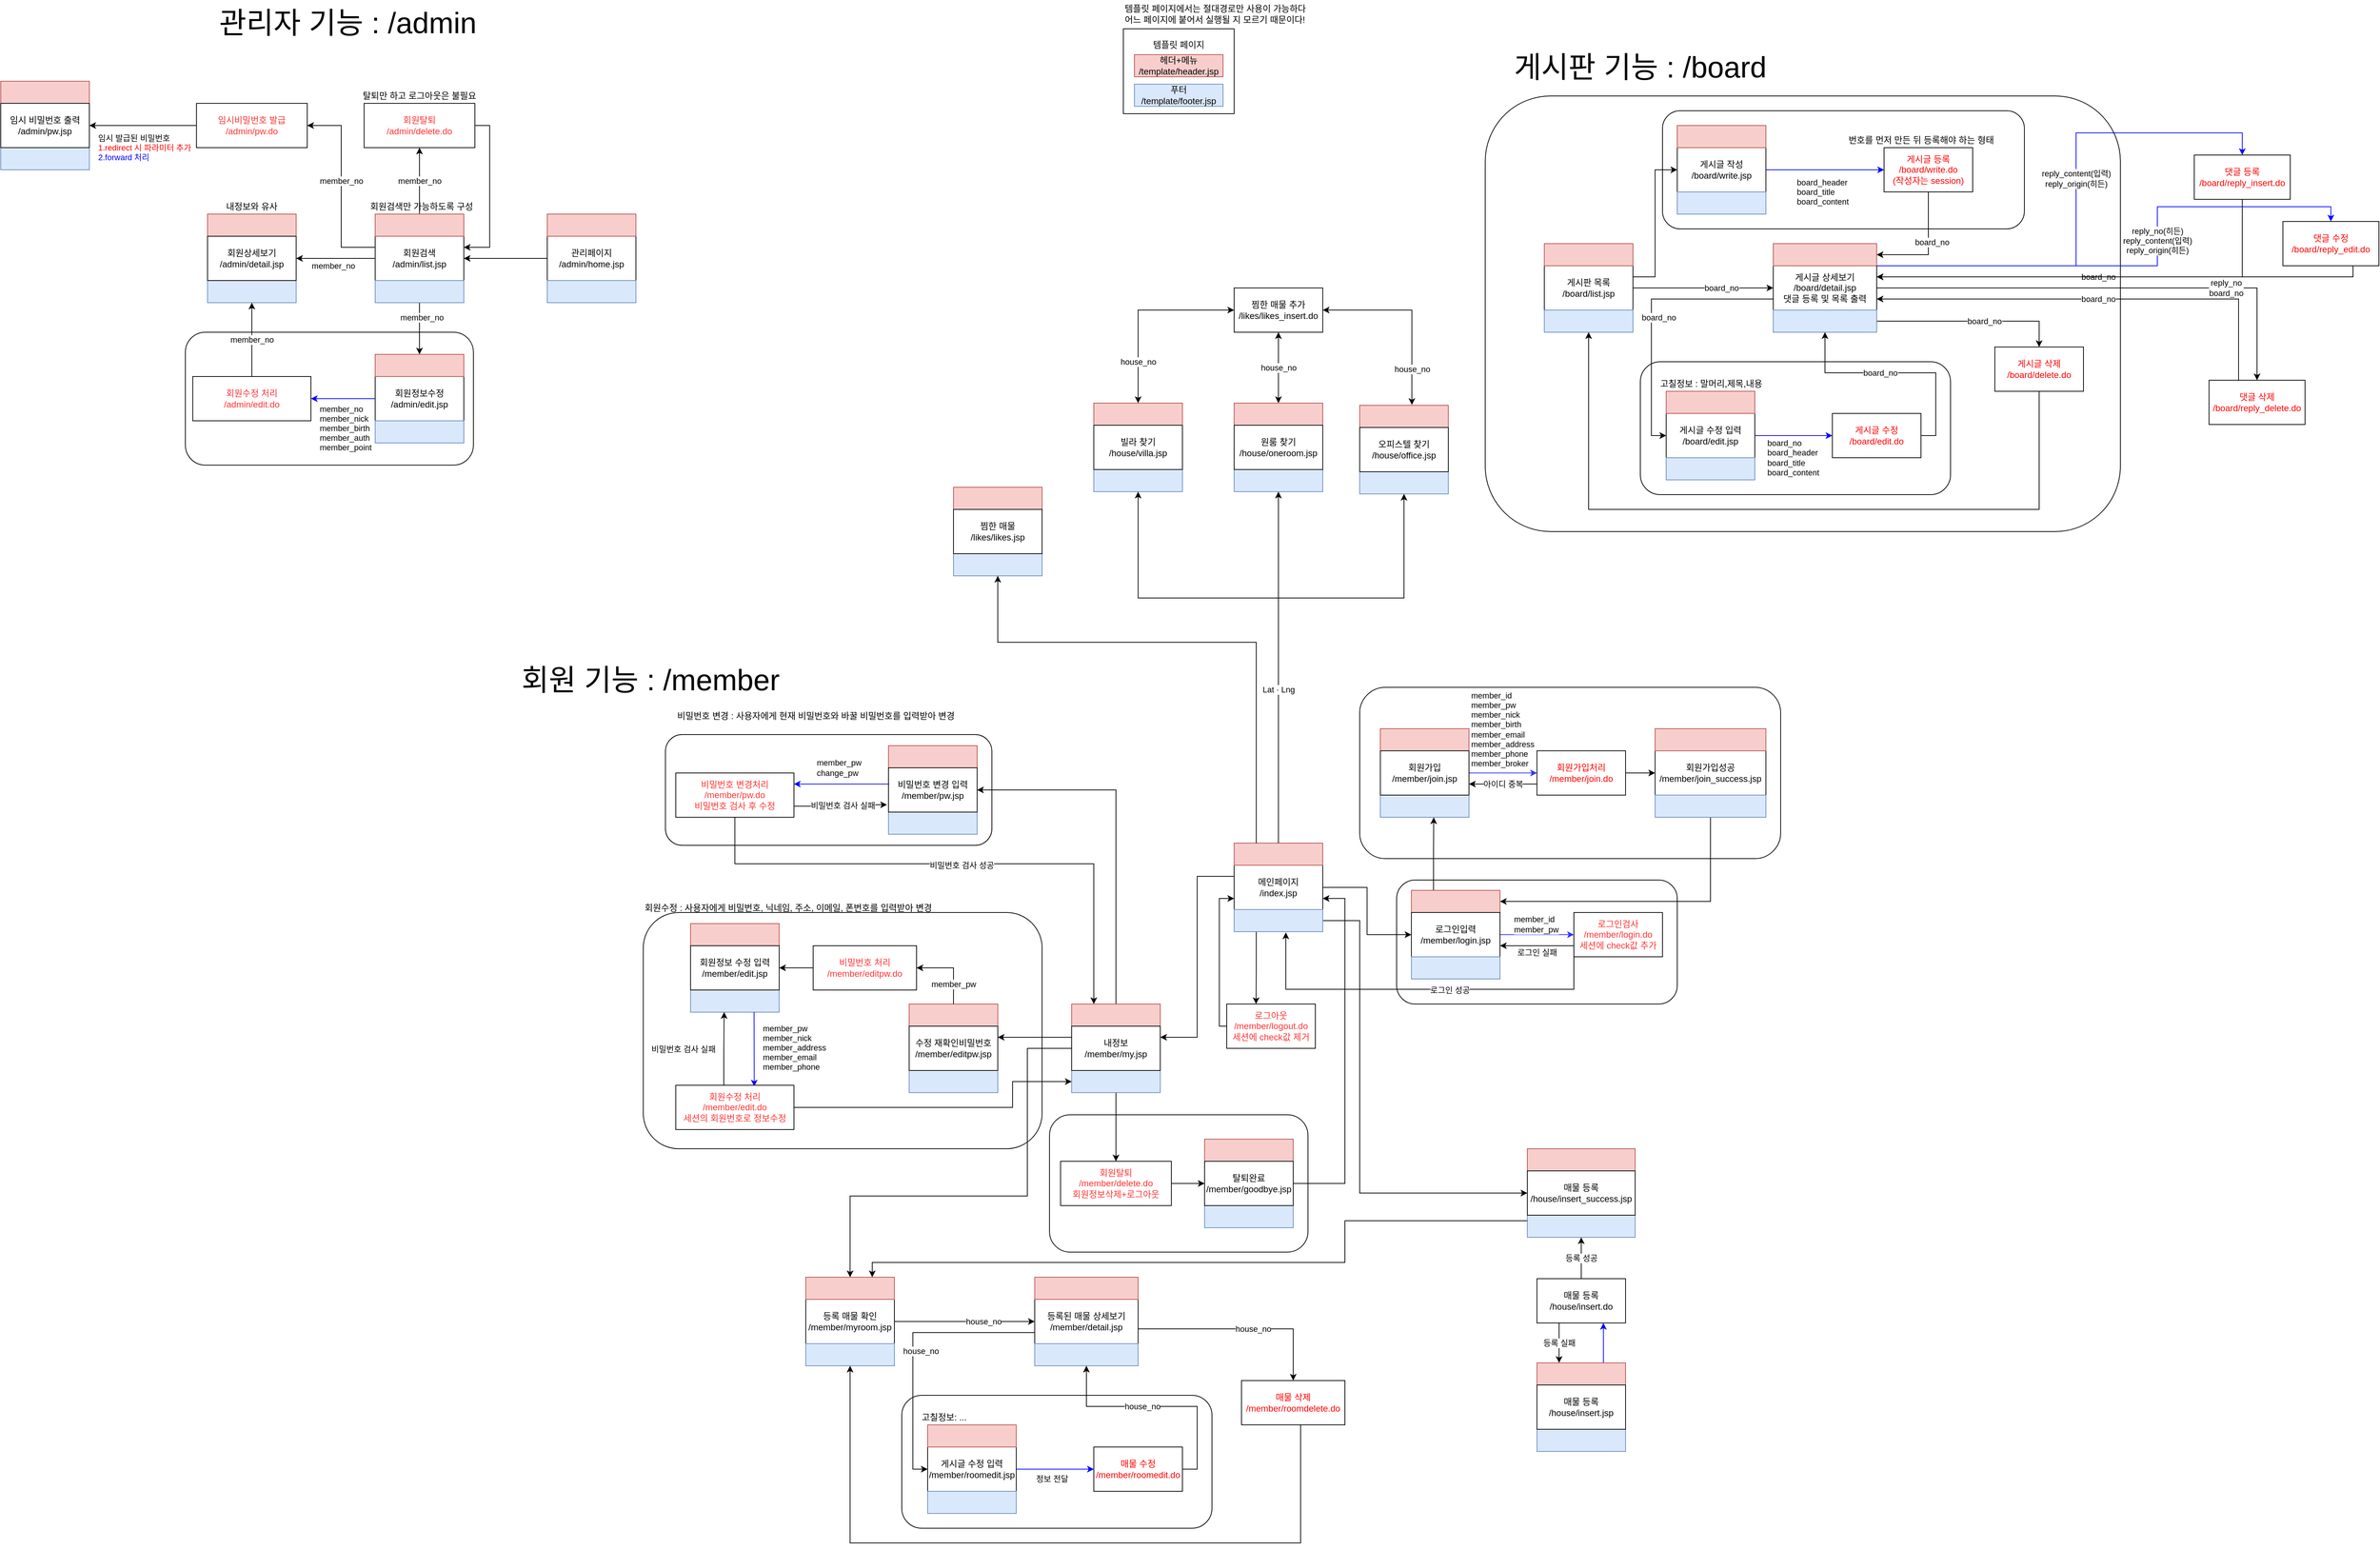 <mxfile version="14.2.4" type="github">
  <diagram id="BQ6YDz9hbZttzkANq18R" name="Page-1">
    <mxGraphModel dx="5104" dy="4424" grid="1" gridSize="10" guides="1" tooltips="1" connect="1" arrows="1" fold="1" page="1" pageScale="1" pageWidth="827" pageHeight="1169" math="0" shadow="0">
      <root>
        <mxCell id="0" />
        <mxCell id="1" parent="0" />
        <mxCell id="K82wzEV4hnkRwuUB6ylu-1" value="" style="rounded=1;whiteSpace=wrap;html=1;fontColor=#000000;align=left;" vertex="1" parent="1">
          <mxGeometry x="-710" y="136" width="540" height="320" as="geometry" />
        </mxCell>
        <mxCell id="K82wzEV4hnkRwuUB6ylu-2" value="" style="rounded=1;whiteSpace=wrap;html=1;strokeColor=#000000;fontColor=#000000;align=left;" vertex="1" parent="1">
          <mxGeometry x="260" y="-169" width="570" height="232" as="geometry" />
        </mxCell>
        <mxCell id="K82wzEV4hnkRwuUB6ylu-3" value="" style="rounded=1;whiteSpace=wrap;html=1;" vertex="1" parent="1">
          <mxGeometry x="-1330" y="-650" width="390" height="180" as="geometry" />
        </mxCell>
        <mxCell id="K82wzEV4hnkRwuUB6ylu-4" value="" style="rounded=1;whiteSpace=wrap;html=1;fontColor=#000000;align=left;" vertex="1" parent="1">
          <mxGeometry x="-680" y="-105" width="442" height="150" as="geometry" />
        </mxCell>
        <mxCell id="K82wzEV4hnkRwuUB6ylu-5" value="" style="rounded=1;whiteSpace=wrap;html=1;fontColor=#000000;align=left;" vertex="1" parent="1">
          <mxGeometry x="-160" y="410" width="350" height="186" as="geometry" />
        </mxCell>
        <mxCell id="K82wzEV4hnkRwuUB6ylu-6" value="" style="rounded=1;whiteSpace=wrap;html=1;strokeColor=#000000;fontColor=#000000;align=left;" vertex="1" parent="1">
          <mxGeometry x="310" y="92" width="380" height="168" as="geometry" />
        </mxCell>
        <mxCell id="K82wzEV4hnkRwuUB6ylu-7" value="템플릿 페이지&lt;br&gt;&lt;br&gt;&lt;br&gt;&lt;br&gt;&lt;br&gt;&lt;br&gt;" style="rounded=0;whiteSpace=wrap;html=1;" vertex="1" parent="1">
          <mxGeometry x="-60" y="-1061" width="150" height="115" as="geometry" />
        </mxCell>
        <mxCell id="K82wzEV4hnkRwuUB6ylu-8" style="edgeStyle=orthogonalEdgeStyle;rounded=0;orthogonalLoop=1;jettySize=auto;html=1;exitX=0;exitY=0.25;exitDx=0;exitDy=0;entryX=1;entryY=0.25;entryDx=0;entryDy=0;" edge="1" parent="1" source="K82wzEV4hnkRwuUB6ylu-10" target="K82wzEV4hnkRwuUB6ylu-52">
          <mxGeometry relative="1" as="geometry" />
        </mxCell>
        <mxCell id="K82wzEV4hnkRwuUB6ylu-9" style="edgeStyle=orthogonalEdgeStyle;rounded=0;orthogonalLoop=1;jettySize=auto;html=1;exitX=1;exitY=0.5;exitDx=0;exitDy=0;entryX=0;entryY=0.5;entryDx=0;entryDy=0;" edge="1" parent="1" source="K82wzEV4hnkRwuUB6ylu-10" target="K82wzEV4hnkRwuUB6ylu-38">
          <mxGeometry relative="1" as="geometry" />
        </mxCell>
        <mxCell id="K82wzEV4hnkRwuUB6ylu-10" value="메인페이지&lt;br&gt;/index.jsp" style="rounded=0;whiteSpace=wrap;html=1;" vertex="1" parent="1">
          <mxGeometry x="90" y="72" width="120" height="60" as="geometry" />
        </mxCell>
        <mxCell id="K82wzEV4hnkRwuUB6ylu-11" value="" style="edgeStyle=orthogonalEdgeStyle;rounded=0;orthogonalLoop=1;jettySize=auto;html=1;strokeColor=#3333FF;" edge="1" parent="1" source="K82wzEV4hnkRwuUB6ylu-13" target="K82wzEV4hnkRwuUB6ylu-27">
          <mxGeometry relative="1" as="geometry" />
        </mxCell>
        <mxCell id="K82wzEV4hnkRwuUB6ylu-12" value="member_id&lt;br&gt;member_pw&lt;br&gt;member_nick&lt;br&gt;member_birth&lt;br&gt;member_email&lt;br&gt;member_address&lt;br&gt;member_phone&lt;br&gt;member_broker" style="edgeLabel;html=1;align=left;verticalAlign=middle;resizable=0;points=[];" vertex="1" connectable="0" parent="K82wzEV4hnkRwuUB6ylu-11">
          <mxGeometry x="0.345" y="-1" relative="1" as="geometry">
            <mxPoint x="-60.71" y="-60" as="offset" />
          </mxGeometry>
        </mxCell>
        <mxCell id="K82wzEV4hnkRwuUB6ylu-13" value="회원가입&lt;br&gt;/member/join.jsp" style="rounded=0;whiteSpace=wrap;html=1;" vertex="1" parent="1">
          <mxGeometry x="288" y="-83" width="120" height="60" as="geometry" />
        </mxCell>
        <mxCell id="K82wzEV4hnkRwuUB6ylu-14" style="edgeStyle=orthogonalEdgeStyle;rounded=0;orthogonalLoop=1;jettySize=auto;html=1;exitX=0.5;exitY=0;exitDx=0;exitDy=0;entryX=0.5;entryY=1;entryDx=0;entryDy=0;" edge="1" parent="1" source="K82wzEV4hnkRwuUB6ylu-16" target="K82wzEV4hnkRwuUB6ylu-126">
          <mxGeometry relative="1" as="geometry">
            <Array as="points">
              <mxPoint x="150" y="-290" />
              <mxPoint x="320" y="-290" />
            </Array>
          </mxGeometry>
        </mxCell>
        <mxCell id="K82wzEV4hnkRwuUB6ylu-15" style="edgeStyle=orthogonalEdgeStyle;rounded=0;orthogonalLoop=1;jettySize=auto;html=1;exitX=0.5;exitY=0;exitDx=0;exitDy=0;entryX=0.5;entryY=1;entryDx=0;entryDy=0;" edge="1" parent="1" source="K82wzEV4hnkRwuUB6ylu-16" target="K82wzEV4hnkRwuUB6ylu-122">
          <mxGeometry relative="1" as="geometry" />
        </mxCell>
        <mxCell id="K82wzEV4hnkRwuUB6ylu-16" value="" style="rounded=0;whiteSpace=wrap;html=1;fillColor=#f8cecc;strokeColor=#b85450;" vertex="1" parent="1">
          <mxGeometry x="90" y="42" width="120" height="30" as="geometry" />
        </mxCell>
        <mxCell id="K82wzEV4hnkRwuUB6ylu-17" style="edgeStyle=orthogonalEdgeStyle;rounded=0;orthogonalLoop=1;jettySize=auto;html=1;exitX=0.25;exitY=1;exitDx=0;exitDy=0;entryX=0.331;entryY=0;entryDx=0;entryDy=0;entryPerimeter=0;" edge="1" parent="1" source="K82wzEV4hnkRwuUB6ylu-19" target="K82wzEV4hnkRwuUB6ylu-45">
          <mxGeometry relative="1" as="geometry">
            <Array as="points" />
          </mxGeometry>
        </mxCell>
        <mxCell id="K82wzEV4hnkRwuUB6ylu-18" style="edgeStyle=orthogonalEdgeStyle;rounded=0;orthogonalLoop=1;jettySize=auto;html=1;exitX=1;exitY=0.5;exitDx=0;exitDy=0;entryX=0;entryY=0.5;entryDx=0;entryDy=0;startArrow=none;startFill=0;endArrow=classic;endFill=1;strokeColor=#000000;" edge="1" parent="1" source="K82wzEV4hnkRwuUB6ylu-19" target="K82wzEV4hnkRwuUB6ylu-208">
          <mxGeometry relative="1" as="geometry">
            <Array as="points">
              <mxPoint x="260" y="147" />
              <mxPoint x="260" y="516" />
            </Array>
          </mxGeometry>
        </mxCell>
        <mxCell id="K82wzEV4hnkRwuUB6ylu-19" value="" style="rounded=0;whiteSpace=wrap;html=1;fillColor=#dae8fc;strokeColor=#6c8ebf;" vertex="1" parent="1">
          <mxGeometry x="90" y="132" width="120" height="30" as="geometry" />
        </mxCell>
        <mxCell id="K82wzEV4hnkRwuUB6ylu-20" value="" style="rounded=0;whiteSpace=wrap;html=1;fillColor=#f8cecc;strokeColor=#b85450;" vertex="1" parent="1">
          <mxGeometry x="288" y="-113" width="120" height="30" as="geometry" />
        </mxCell>
        <mxCell id="K82wzEV4hnkRwuUB6ylu-21" value="" style="rounded=0;whiteSpace=wrap;html=1;fillColor=#dae8fc;strokeColor=#6c8ebf;" vertex="1" parent="1">
          <mxGeometry x="288" y="-23" width="120" height="30" as="geometry" />
        </mxCell>
        <mxCell id="K82wzEV4hnkRwuUB6ylu-22" value="헤더+메뉴&lt;br&gt;/template/header.jsp" style="rounded=0;whiteSpace=wrap;html=1;fillColor=#f8cecc;strokeColor=#b85450;" vertex="1" parent="1">
          <mxGeometry x="-45" y="-1026" width="120" height="30" as="geometry" />
        </mxCell>
        <mxCell id="K82wzEV4hnkRwuUB6ylu-23" value="푸터&lt;br&gt;/template/footer.jsp" style="rounded=0;whiteSpace=wrap;html=1;fillColor=#dae8fc;strokeColor=#6c8ebf;" vertex="1" parent="1">
          <mxGeometry x="-45" y="-986" width="120" height="30" as="geometry" />
        </mxCell>
        <mxCell id="K82wzEV4hnkRwuUB6ylu-24" value="템플릿 페이지에서는 절대경로만 사용이 가능하다&lt;br&gt;어느 페이지에 붙어서 실행될 지 모르기 때문이다!" style="text;html=1;strokeColor=none;fillColor=none;align=left;verticalAlign=middle;whiteSpace=wrap;rounded=0;" vertex="1" parent="1">
          <mxGeometry x="-60" y="-1091" width="280" height="20" as="geometry" />
        </mxCell>
        <mxCell id="K82wzEV4hnkRwuUB6ylu-25" value="아이디 중복" style="edgeStyle=orthogonalEdgeStyle;rounded=0;orthogonalLoop=1;jettySize=auto;html=1;exitX=0;exitY=0.75;exitDx=0;exitDy=0;entryX=1;entryY=0.75;entryDx=0;entryDy=0;" edge="1" parent="1" source="K82wzEV4hnkRwuUB6ylu-27" target="K82wzEV4hnkRwuUB6ylu-33">
          <mxGeometry relative="1" as="geometry" />
        </mxCell>
        <mxCell id="K82wzEV4hnkRwuUB6ylu-26" style="edgeStyle=orthogonalEdgeStyle;rounded=0;orthogonalLoop=1;jettySize=auto;html=1;exitX=1;exitY=0.5;exitDx=0;exitDy=0;entryX=0;entryY=0.5;entryDx=0;entryDy=0;" edge="1" parent="1" source="K82wzEV4hnkRwuUB6ylu-27" target="K82wzEV4hnkRwuUB6ylu-28">
          <mxGeometry relative="1" as="geometry" />
        </mxCell>
        <mxCell id="K82wzEV4hnkRwuUB6ylu-27" value="회원가입처리&lt;br&gt;/member/join.do" style="rounded=0;whiteSpace=wrap;html=1;fontColor=#FF0000;" vertex="1" parent="1">
          <mxGeometry x="500" y="-83" width="120" height="60" as="geometry" />
        </mxCell>
        <mxCell id="K82wzEV4hnkRwuUB6ylu-28" value="회원가입성공&lt;br&gt;/member/join_success.jsp" style="rounded=0;whiteSpace=wrap;html=1;" vertex="1" parent="1">
          <mxGeometry x="660" y="-83" width="150" height="60" as="geometry" />
        </mxCell>
        <mxCell id="K82wzEV4hnkRwuUB6ylu-29" value="" style="rounded=0;whiteSpace=wrap;html=1;fillColor=#f8cecc;strokeColor=#b85450;" vertex="1" parent="1">
          <mxGeometry x="660" y="-113" width="150" height="30" as="geometry" />
        </mxCell>
        <mxCell id="K82wzEV4hnkRwuUB6ylu-30" style="edgeStyle=orthogonalEdgeStyle;rounded=0;orthogonalLoop=1;jettySize=auto;html=1;exitX=0.5;exitY=1;exitDx=0;exitDy=0;entryX=1;entryY=0.5;entryDx=0;entryDy=0;" edge="1" parent="1" source="K82wzEV4hnkRwuUB6ylu-31" target="K82wzEV4hnkRwuUB6ylu-35">
          <mxGeometry relative="1" as="geometry" />
        </mxCell>
        <mxCell id="K82wzEV4hnkRwuUB6ylu-31" value="" style="rounded=0;whiteSpace=wrap;html=1;fillColor=#dae8fc;strokeColor=#6c8ebf;" vertex="1" parent="1">
          <mxGeometry x="660" y="-23" width="150" height="30" as="geometry" />
        </mxCell>
        <mxCell id="K82wzEV4hnkRwuUB6ylu-32" value="" style="rounded=0;whiteSpace=wrap;html=1;fillColor=#f8cecc;strokeColor=#b85450;" vertex="1" parent="1">
          <mxGeometry x="288" y="-113" width="120" height="30" as="geometry" />
        </mxCell>
        <mxCell id="K82wzEV4hnkRwuUB6ylu-33" value="회원가입&lt;br&gt;/member/join.jsp" style="rounded=0;whiteSpace=wrap;html=1;" vertex="1" parent="1">
          <mxGeometry x="288" y="-83" width="120" height="60" as="geometry" />
        </mxCell>
        <mxCell id="K82wzEV4hnkRwuUB6ylu-34" style="edgeStyle=orthogonalEdgeStyle;rounded=0;orthogonalLoop=1;jettySize=auto;html=1;exitX=0.25;exitY=0;exitDx=0;exitDy=0;entryX=0.602;entryY=1.005;entryDx=0;entryDy=0;entryPerimeter=0;" edge="1" parent="1" source="K82wzEV4hnkRwuUB6ylu-35" target="K82wzEV4hnkRwuUB6ylu-21">
          <mxGeometry relative="1" as="geometry">
            <mxPoint x="350" y="8" as="targetPoint" />
          </mxGeometry>
        </mxCell>
        <mxCell id="K82wzEV4hnkRwuUB6ylu-35" value="" style="rounded=0;whiteSpace=wrap;html=1;fillColor=#f8cecc;strokeColor=#b85450;" vertex="1" parent="1">
          <mxGeometry x="330" y="106" width="120" height="30" as="geometry" />
        </mxCell>
        <mxCell id="K82wzEV4hnkRwuUB6ylu-36" value="" style="edgeStyle=orthogonalEdgeStyle;rounded=0;orthogonalLoop=1;jettySize=auto;html=1;strokeColor=#3333FF;" edge="1" parent="1" source="K82wzEV4hnkRwuUB6ylu-38" target="K82wzEV4hnkRwuUB6ylu-43">
          <mxGeometry relative="1" as="geometry" />
        </mxCell>
        <mxCell id="K82wzEV4hnkRwuUB6ylu-37" value="member_id&lt;br&gt;member_pw" style="edgeLabel;html=1;align=left;verticalAlign=middle;resizable=0;points=[];" vertex="1" connectable="0" parent="K82wzEV4hnkRwuUB6ylu-36">
          <mxGeometry x="-0.193" y="-1" relative="1" as="geometry">
            <mxPoint x="-24" y="-15" as="offset" />
          </mxGeometry>
        </mxCell>
        <mxCell id="K82wzEV4hnkRwuUB6ylu-38" value="로그인입력&lt;br&gt;/member/login.jsp" style="rounded=0;whiteSpace=wrap;html=1;" vertex="1" parent="1">
          <mxGeometry x="330" y="136" width="120" height="60" as="geometry" />
        </mxCell>
        <mxCell id="K82wzEV4hnkRwuUB6ylu-39" value="" style="rounded=0;whiteSpace=wrap;html=1;fillColor=#dae8fc;strokeColor=#6c8ebf;" vertex="1" parent="1">
          <mxGeometry x="330" y="196" width="120" height="30" as="geometry" />
        </mxCell>
        <mxCell id="K82wzEV4hnkRwuUB6ylu-40" value="" style="edgeStyle=orthogonalEdgeStyle;rounded=0;orthogonalLoop=1;jettySize=auto;html=1;fontColor=#000000;exitX=0.5;exitY=1;exitDx=0;exitDy=0;" edge="1" parent="1" source="K82wzEV4hnkRwuUB6ylu-43">
          <mxGeometry relative="1" as="geometry">
            <Array as="points">
              <mxPoint x="550" y="196" />
              <mxPoint x="550" y="240" />
              <mxPoint x="160" y="240" />
            </Array>
            <mxPoint x="160.0" y="163" as="targetPoint" />
          </mxGeometry>
        </mxCell>
        <mxCell id="K82wzEV4hnkRwuUB6ylu-41" value="로그인 성공" style="edgeLabel;html=1;align=center;verticalAlign=middle;resizable=0;points=[];fontColor=#000000;" vertex="1" connectable="0" parent="K82wzEV4hnkRwuUB6ylu-40">
          <mxGeometry x="-0.236" y="1" relative="1" as="geometry">
            <mxPoint x="-54" as="offset" />
          </mxGeometry>
        </mxCell>
        <mxCell id="K82wzEV4hnkRwuUB6ylu-42" value="로그인 실패" style="edgeStyle=orthogonalEdgeStyle;rounded=0;orthogonalLoop=1;jettySize=auto;html=1;strokeColor=#000000;fontColor=#000000;entryX=1;entryY=0.75;entryDx=0;entryDy=0;" edge="1" parent="1" source="K82wzEV4hnkRwuUB6ylu-43" target="K82wzEV4hnkRwuUB6ylu-38">
          <mxGeometry y="9" relative="1" as="geometry">
            <Array as="points">
              <mxPoint x="530" y="181" />
              <mxPoint x="530" y="181" />
            </Array>
            <mxPoint as="offset" />
          </mxGeometry>
        </mxCell>
        <mxCell id="K82wzEV4hnkRwuUB6ylu-43" value="로그인검사&lt;br&gt;/member/login.do&lt;br&gt;세션에 check값 추가" style="rounded=0;whiteSpace=wrap;html=1;fontColor=#FF3333;" vertex="1" parent="1">
          <mxGeometry x="550" y="136" width="120" height="60" as="geometry" />
        </mxCell>
        <mxCell id="K82wzEV4hnkRwuUB6ylu-44" style="edgeStyle=orthogonalEdgeStyle;rounded=0;orthogonalLoop=1;jettySize=auto;html=1;exitX=0;exitY=0.5;exitDx=0;exitDy=0;entryX=0;entryY=0.75;entryDx=0;entryDy=0;" edge="1" parent="1" source="K82wzEV4hnkRwuUB6ylu-45" target="K82wzEV4hnkRwuUB6ylu-10">
          <mxGeometry relative="1" as="geometry">
            <Array as="points">
              <mxPoint x="70" y="290" />
              <mxPoint x="70" y="117" />
            </Array>
          </mxGeometry>
        </mxCell>
        <mxCell id="K82wzEV4hnkRwuUB6ylu-45" value="로그아웃&lt;br&gt;/member/logout.do&lt;br&gt;세션에 check값 제거" style="rounded=0;whiteSpace=wrap;html=1;fontColor=#FF3333;" vertex="1" parent="1">
          <mxGeometry x="80" y="260" width="120" height="60" as="geometry" />
        </mxCell>
        <mxCell id="K82wzEV4hnkRwuUB6ylu-46" style="edgeStyle=orthogonalEdgeStyle;rounded=0;orthogonalLoop=1;jettySize=auto;html=1;exitX=0.5;exitY=1;exitDx=0;exitDy=0;" edge="1" parent="1" source="K82wzEV4hnkRwuUB6ylu-47" target="K82wzEV4hnkRwuUB6ylu-54">
          <mxGeometry relative="1" as="geometry" />
        </mxCell>
        <mxCell id="K82wzEV4hnkRwuUB6ylu-47" value="" style="rounded=0;whiteSpace=wrap;html=1;fillColor=#dae8fc;strokeColor=#6c8ebf;" vertex="1" parent="1">
          <mxGeometry x="-130" y="350" width="120" height="30" as="geometry" />
        </mxCell>
        <mxCell id="K82wzEV4hnkRwuUB6ylu-48" style="edgeStyle=orthogonalEdgeStyle;rounded=0;orthogonalLoop=1;jettySize=auto;html=1;exitX=0.5;exitY=0;exitDx=0;exitDy=0;entryX=1;entryY=0.5;entryDx=0;entryDy=0;strokeColor=#000000;" edge="1" parent="1" source="K82wzEV4hnkRwuUB6ylu-49" target="K82wzEV4hnkRwuUB6ylu-71">
          <mxGeometry relative="1" as="geometry" />
        </mxCell>
        <mxCell id="K82wzEV4hnkRwuUB6ylu-49" value="" style="rounded=0;whiteSpace=wrap;html=1;fillColor=#f8cecc;strokeColor=#b85450;" vertex="1" parent="1">
          <mxGeometry x="-130" y="260" width="120" height="30" as="geometry" />
        </mxCell>
        <mxCell id="K82wzEV4hnkRwuUB6ylu-50" style="edgeStyle=orthogonalEdgeStyle;rounded=0;orthogonalLoop=1;jettySize=auto;html=1;exitX=0;exitY=0.25;exitDx=0;exitDy=0;entryX=1;entryY=0.25;entryDx=0;entryDy=0;" edge="1" parent="1" source="K82wzEV4hnkRwuUB6ylu-52" target="K82wzEV4hnkRwuUB6ylu-119">
          <mxGeometry relative="1" as="geometry" />
        </mxCell>
        <mxCell id="K82wzEV4hnkRwuUB6ylu-51" style="edgeStyle=orthogonalEdgeStyle;rounded=0;orthogonalLoop=1;jettySize=auto;html=1;exitX=0;exitY=0.5;exitDx=0;exitDy=0;entryX=0.5;entryY=0;entryDx=0;entryDy=0;startArrow=none;startFill=0;endArrow=classic;endFill=1;strokeColor=#000000;" edge="1" parent="1" source="K82wzEV4hnkRwuUB6ylu-52" target="K82wzEV4hnkRwuUB6ylu-182">
          <mxGeometry relative="1" as="geometry">
            <Array as="points">
              <mxPoint x="-190" y="320" />
              <mxPoint x="-190" y="520" />
              <mxPoint x="-430" y="520" />
            </Array>
          </mxGeometry>
        </mxCell>
        <mxCell id="K82wzEV4hnkRwuUB6ylu-52" value="내정보&lt;br&gt;/member/my.jsp" style="rounded=0;whiteSpace=wrap;html=1;" vertex="1" parent="1">
          <mxGeometry x="-130" y="290" width="120" height="60" as="geometry" />
        </mxCell>
        <mxCell id="K82wzEV4hnkRwuUB6ylu-53" style="edgeStyle=orthogonalEdgeStyle;rounded=0;orthogonalLoop=1;jettySize=auto;html=1;exitX=1;exitY=0.5;exitDx=0;exitDy=0;entryX=0;entryY=0.5;entryDx=0;entryDy=0;" edge="1" parent="1" source="K82wzEV4hnkRwuUB6ylu-54" target="K82wzEV4hnkRwuUB6ylu-58">
          <mxGeometry relative="1" as="geometry" />
        </mxCell>
        <mxCell id="K82wzEV4hnkRwuUB6ylu-54" value="회원탈퇴&lt;br&gt;/member/delete.do&lt;br&gt;회원정보삭제+로그아웃" style="rounded=0;whiteSpace=wrap;html=1;fontColor=#FF3333;" vertex="1" parent="1">
          <mxGeometry x="-145" y="473" width="150" height="60" as="geometry" />
        </mxCell>
        <mxCell id="K82wzEV4hnkRwuUB6ylu-55" value="" style="rounded=0;whiteSpace=wrap;html=1;fillColor=#dae8fc;strokeColor=#6c8ebf;" vertex="1" parent="1">
          <mxGeometry x="50" y="533" width="120" height="30" as="geometry" />
        </mxCell>
        <mxCell id="K82wzEV4hnkRwuUB6ylu-56" value="" style="rounded=0;whiteSpace=wrap;html=1;fillColor=#f8cecc;strokeColor=#b85450;" vertex="1" parent="1">
          <mxGeometry x="50" y="443" width="120" height="30" as="geometry" />
        </mxCell>
        <mxCell id="K82wzEV4hnkRwuUB6ylu-57" style="edgeStyle=orthogonalEdgeStyle;rounded=0;orthogonalLoop=1;jettySize=auto;html=1;exitX=1;exitY=0.5;exitDx=0;exitDy=0;entryX=1;entryY=0.75;entryDx=0;entryDy=0;" edge="1" parent="1" source="K82wzEV4hnkRwuUB6ylu-58" target="K82wzEV4hnkRwuUB6ylu-10">
          <mxGeometry relative="1" as="geometry">
            <Array as="points">
              <mxPoint x="240" y="503" />
              <mxPoint x="240" y="117" />
            </Array>
          </mxGeometry>
        </mxCell>
        <mxCell id="K82wzEV4hnkRwuUB6ylu-58" value="탈퇴완료&lt;br&gt;/member/goodbye.jsp" style="rounded=0;whiteSpace=wrap;html=1;" vertex="1" parent="1">
          <mxGeometry x="50" y="473" width="120" height="60" as="geometry" />
        </mxCell>
        <mxCell id="K82wzEV4hnkRwuUB6ylu-59" value="회원수정 : 사용자에게 비밀번호, 닉네임, 주소, 이메일, 폰번호를 입력받아 변경" style="text;html=1;strokeColor=none;fillColor=none;align=left;verticalAlign=middle;whiteSpace=wrap;rounded=0;" vertex="1" parent="1">
          <mxGeometry x="-710" y="120" width="440" height="20" as="geometry" />
        </mxCell>
        <mxCell id="K82wzEV4hnkRwuUB6ylu-60" value="" style="rounded=0;whiteSpace=wrap;html=1;fillColor=#dae8fc;strokeColor=#6c8ebf;" vertex="1" parent="1">
          <mxGeometry x="-646" y="241" width="120" height="30" as="geometry" />
        </mxCell>
        <mxCell id="K82wzEV4hnkRwuUB6ylu-61" value="" style="rounded=0;whiteSpace=wrap;html=1;fillColor=#f8cecc;strokeColor=#b85450;" vertex="1" parent="1">
          <mxGeometry x="-646" y="151" width="120" height="30" as="geometry" />
        </mxCell>
        <mxCell id="K82wzEV4hnkRwuUB6ylu-62" value="" style="edgeStyle=orthogonalEdgeStyle;rounded=0;orthogonalLoop=1;jettySize=auto;html=1;strokeColor=#0000FF;entryX=0.664;entryY=0.027;entryDx=0;entryDy=0;entryPerimeter=0;" edge="1" parent="1" target="K82wzEV4hnkRwuUB6ylu-68">
          <mxGeometry relative="1" as="geometry">
            <mxPoint x="-560" y="271" as="sourcePoint" />
            <Array as="points">
              <mxPoint x="-560" y="271" />
            </Array>
          </mxGeometry>
        </mxCell>
        <mxCell id="K82wzEV4hnkRwuUB6ylu-63" value="member_pw&lt;br&gt;member_nick&lt;br&gt;member_address&lt;br&gt;member_email&lt;br&gt;member_phone" style="edgeLabel;html=1;align=left;verticalAlign=middle;resizable=0;points=[];" vertex="1" connectable="0" parent="K82wzEV4hnkRwuUB6ylu-62">
          <mxGeometry x="0.249" relative="1" as="geometry">
            <mxPoint x="9.87" y="-14.83" as="offset" />
          </mxGeometry>
        </mxCell>
        <mxCell id="K82wzEV4hnkRwuUB6ylu-64" value="회원정보 수정 입력&lt;br&gt;/member/edit.jsp" style="rounded=0;whiteSpace=wrap;html=1;" vertex="1" parent="1">
          <mxGeometry x="-646" y="181" width="120" height="60" as="geometry" />
        </mxCell>
        <mxCell id="K82wzEV4hnkRwuUB6ylu-65" style="edgeStyle=orthogonalEdgeStyle;rounded=0;orthogonalLoop=1;jettySize=auto;html=1;exitX=0.395;exitY=0.027;exitDx=0;exitDy=0;exitPerimeter=0;entryX=0.379;entryY=0.996;entryDx=0;entryDy=0;entryPerimeter=0;" edge="1" parent="1" source="K82wzEV4hnkRwuUB6ylu-68" target="K82wzEV4hnkRwuUB6ylu-60">
          <mxGeometry relative="1" as="geometry">
            <mxPoint x="-600.56" y="367.3" as="sourcePoint" />
            <mxPoint x="-590" y="300" as="targetPoint" />
            <Array as="points">
              <mxPoint x="-601" y="372" />
              <mxPoint x="-601" y="328" />
            </Array>
          </mxGeometry>
        </mxCell>
        <mxCell id="K82wzEV4hnkRwuUB6ylu-66" value="비밀번호 검사 실패" style="edgeLabel;html=1;align=center;verticalAlign=middle;resizable=0;points=[];" vertex="1" connectable="0" parent="K82wzEV4hnkRwuUB6ylu-65">
          <mxGeometry x="0.162" relative="1" as="geometry">
            <mxPoint x="-56.12" y="6.78" as="offset" />
          </mxGeometry>
        </mxCell>
        <mxCell id="K82wzEV4hnkRwuUB6ylu-67" style="edgeStyle=orthogonalEdgeStyle;rounded=0;orthogonalLoop=1;jettySize=auto;html=1;exitX=1;exitY=0.5;exitDx=0;exitDy=0;entryX=0;entryY=0.5;entryDx=0;entryDy=0;" edge="1" parent="1" source="K82wzEV4hnkRwuUB6ylu-68" target="K82wzEV4hnkRwuUB6ylu-47">
          <mxGeometry relative="1" as="geometry">
            <Array as="points">
              <mxPoint x="-210" y="400" />
              <mxPoint x="-210" y="365" />
            </Array>
          </mxGeometry>
        </mxCell>
        <mxCell id="K82wzEV4hnkRwuUB6ylu-68" value="회원수정 처리&lt;br&gt;/member/edit.do&lt;br&gt;세션의 회원번호로 정보수정" style="rounded=0;whiteSpace=wrap;html=1;fontColor=#FF3333;" vertex="1" parent="1">
          <mxGeometry x="-666" y="370" width="160" height="60" as="geometry" />
        </mxCell>
        <mxCell id="K82wzEV4hnkRwuUB6ylu-69" value="" style="rounded=0;whiteSpace=wrap;html=1;fillColor=#dae8fc;strokeColor=#6c8ebf;" vertex="1" parent="1">
          <mxGeometry x="-378" width="120" height="30" as="geometry" />
        </mxCell>
        <mxCell id="K82wzEV4hnkRwuUB6ylu-70" value="" style="rounded=0;whiteSpace=wrap;html=1;fillColor=#f8cecc;strokeColor=#b85450;" vertex="1" parent="1">
          <mxGeometry x="-378" y="-90" width="120" height="30" as="geometry" />
        </mxCell>
        <mxCell id="K82wzEV4hnkRwuUB6ylu-71" value="비밀번호 변경 입력&lt;br&gt;/member/pw.jsp" style="rounded=0;whiteSpace=wrap;html=1;" vertex="1" parent="1">
          <mxGeometry x="-378" y="-60" width="120" height="60" as="geometry" />
        </mxCell>
        <mxCell id="K82wzEV4hnkRwuUB6ylu-72" value="비밀번호 변경 : 사용자에게 현재 비밀번호와 바꿀 비밀번호를 입력받아 변경" style="text;html=1;strokeColor=none;fillColor=none;align=left;verticalAlign=middle;whiteSpace=wrap;rounded=0;" vertex="1" parent="1">
          <mxGeometry x="-666" y="-140" width="418" height="20" as="geometry" />
        </mxCell>
        <mxCell id="K82wzEV4hnkRwuUB6ylu-73" value="" style="edgeStyle=orthogonalEdgeStyle;rounded=0;orthogonalLoop=1;jettySize=auto;html=1;strokeColor=#0000FF;exitX=0.008;exitY=0.367;exitDx=0;exitDy=0;entryX=1;entryY=0.25;entryDx=0;entryDy=0;exitPerimeter=0;" edge="1" parent="1" source="K82wzEV4hnkRwuUB6ylu-71" target="K82wzEV4hnkRwuUB6ylu-77">
          <mxGeometry relative="1" as="geometry">
            <mxPoint x="-368" y="202" as="sourcePoint" />
            <mxPoint x="-520" y="-30" as="targetPoint" />
          </mxGeometry>
        </mxCell>
        <mxCell id="K82wzEV4hnkRwuUB6ylu-74" value="member_pw&lt;br&gt;change_pw" style="edgeLabel;html=1;align=left;verticalAlign=middle;resizable=0;points=[];" vertex="1" connectable="0" parent="K82wzEV4hnkRwuUB6ylu-73">
          <mxGeometry x="0.249" relative="1" as="geometry">
            <mxPoint x="-19.5" y="-22.01" as="offset" />
          </mxGeometry>
        </mxCell>
        <mxCell id="K82wzEV4hnkRwuUB6ylu-75" style="edgeStyle=orthogonalEdgeStyle;rounded=0;orthogonalLoop=1;jettySize=auto;html=1;exitX=0.5;exitY=1;exitDx=0;exitDy=0;entryX=0.25;entryY=0;entryDx=0;entryDy=0;strokeColor=#000000;" edge="1" parent="1" source="K82wzEV4hnkRwuUB6ylu-77" target="K82wzEV4hnkRwuUB6ylu-49">
          <mxGeometry relative="1" as="geometry">
            <Array as="points">
              <mxPoint x="-586" y="70" />
              <mxPoint x="-100" y="70" />
            </Array>
          </mxGeometry>
        </mxCell>
        <mxCell id="K82wzEV4hnkRwuUB6ylu-76" value="비밀번호 검사 성공" style="edgeLabel;html=1;align=center;verticalAlign=middle;resizable=0;points=[];" vertex="1" connectable="0" parent="K82wzEV4hnkRwuUB6ylu-75">
          <mxGeometry x="-0.512" y="-2" relative="1" as="geometry">
            <mxPoint x="189" as="offset" />
          </mxGeometry>
        </mxCell>
        <mxCell id="K82wzEV4hnkRwuUB6ylu-77" value="비밀번호 변경처리&lt;br&gt;/member/pw.do&lt;br&gt;비밀번호 검사 후 수정" style="rounded=0;whiteSpace=wrap;html=1;fontColor=#FF3333;" vertex="1" parent="1">
          <mxGeometry x="-666" y="-53" width="160" height="60" as="geometry" />
        </mxCell>
        <mxCell id="K82wzEV4hnkRwuUB6ylu-78" style="edgeStyle=orthogonalEdgeStyle;rounded=0;orthogonalLoop=1;jettySize=auto;html=1;exitX=1;exitY=0.75;exitDx=0;exitDy=0;" edge="1" parent="1" source="K82wzEV4hnkRwuUB6ylu-77">
          <mxGeometry relative="1" as="geometry">
            <mxPoint x="-500" y="-10" as="sourcePoint" />
            <mxPoint x="-380" y="-10" as="targetPoint" />
          </mxGeometry>
        </mxCell>
        <mxCell id="K82wzEV4hnkRwuUB6ylu-79" value="비밀번호 검사 실패" style="edgeLabel;html=1;align=center;verticalAlign=middle;resizable=0;points=[];" vertex="1" connectable="0" parent="K82wzEV4hnkRwuUB6ylu-78">
          <mxGeometry x="0.162" relative="1" as="geometry">
            <mxPoint x="-6.67" as="offset" />
          </mxGeometry>
        </mxCell>
        <mxCell id="K82wzEV4hnkRwuUB6ylu-80" value="" style="edgeStyle=orthogonalEdgeStyle;rounded=0;orthogonalLoop=1;jettySize=auto;html=1;entryX=1;entryY=0.5;entryDx=0;entryDy=0;" edge="1" parent="1" source="K82wzEV4hnkRwuUB6ylu-81" target="K82wzEV4hnkRwuUB6ylu-88">
          <mxGeometry relative="1" as="geometry" />
        </mxCell>
        <mxCell id="K82wzEV4hnkRwuUB6ylu-81" value="관리페이지&lt;br&gt;/admin/home.jsp" style="rounded=0;whiteSpace=wrap;html=1;" vertex="1" parent="1">
          <mxGeometry x="-840" y="-780" width="120" height="60" as="geometry" />
        </mxCell>
        <mxCell id="K82wzEV4hnkRwuUB6ylu-82" value="" style="rounded=0;whiteSpace=wrap;html=1;fillColor=#f8cecc;strokeColor=#b85450;" vertex="1" parent="1">
          <mxGeometry x="-840" y="-810" width="120" height="30" as="geometry" />
        </mxCell>
        <mxCell id="K82wzEV4hnkRwuUB6ylu-83" value="" style="rounded=0;whiteSpace=wrap;html=1;fillColor=#dae8fc;strokeColor=#6c8ebf;" vertex="1" parent="1">
          <mxGeometry x="-840" y="-720" width="120" height="30" as="geometry" />
        </mxCell>
        <mxCell id="K82wzEV4hnkRwuUB6ylu-84" value="" style="edgeStyle=orthogonalEdgeStyle;rounded=0;orthogonalLoop=1;jettySize=auto;html=1;entryX=1;entryY=0.5;entryDx=0;entryDy=0;" edge="1" parent="1" source="K82wzEV4hnkRwuUB6ylu-88" target="K82wzEV4hnkRwuUB6ylu-94">
          <mxGeometry relative="1" as="geometry" />
        </mxCell>
        <mxCell id="K82wzEV4hnkRwuUB6ylu-85" value="member_no" style="edgeLabel;html=1;align=center;verticalAlign=middle;resizable=0;points=[];" vertex="1" connectable="0" parent="K82wzEV4hnkRwuUB6ylu-84">
          <mxGeometry x="0.196" relative="1" as="geometry">
            <mxPoint x="7" y="10" as="offset" />
          </mxGeometry>
        </mxCell>
        <mxCell id="K82wzEV4hnkRwuUB6ylu-86" style="edgeStyle=orthogonalEdgeStyle;rounded=0;orthogonalLoop=1;jettySize=auto;html=1;exitX=0;exitY=0.25;exitDx=0;exitDy=0;entryX=1;entryY=0.5;entryDx=0;entryDy=0;fontSize=40;" edge="1" parent="1" source="K82wzEV4hnkRwuUB6ylu-88" target="K82wzEV4hnkRwuUB6ylu-110">
          <mxGeometry relative="1" as="geometry" />
        </mxCell>
        <mxCell id="K82wzEV4hnkRwuUB6ylu-87" value="&lt;font style=&quot;font-size: 11px&quot;&gt;member_no&lt;/font&gt;" style="edgeLabel;html=1;align=center;verticalAlign=middle;resizable=0;points=[];fontSize=11;" vertex="1" connectable="0" parent="K82wzEV4hnkRwuUB6ylu-86">
          <mxGeometry x="0.06" relative="1" as="geometry">
            <mxPoint as="offset" />
          </mxGeometry>
        </mxCell>
        <mxCell id="K82wzEV4hnkRwuUB6ylu-88" value="회원검색&lt;br&gt;/admin/list.jsp" style="rounded=0;whiteSpace=wrap;html=1;" vertex="1" parent="1">
          <mxGeometry x="-1073" y="-780" width="120" height="60" as="geometry" />
        </mxCell>
        <mxCell id="K82wzEV4hnkRwuUB6ylu-89" value="member_no" style="edgeStyle=orthogonalEdgeStyle;rounded=0;orthogonalLoop=1;jettySize=auto;html=1;" edge="1" parent="1" source="K82wzEV4hnkRwuUB6ylu-90" target="K82wzEV4hnkRwuUB6ylu-103">
          <mxGeometry relative="1" as="geometry" />
        </mxCell>
        <mxCell id="K82wzEV4hnkRwuUB6ylu-90" value="" style="rounded=0;whiteSpace=wrap;html=1;fillColor=#f8cecc;strokeColor=#b85450;" vertex="1" parent="1">
          <mxGeometry x="-1073" y="-810" width="120" height="30" as="geometry" />
        </mxCell>
        <mxCell id="K82wzEV4hnkRwuUB6ylu-91" value="member_no" style="edgeStyle=orthogonalEdgeStyle;rounded=0;orthogonalLoop=1;jettySize=auto;html=1;" edge="1" parent="1" source="K82wzEV4hnkRwuUB6ylu-92" target="K82wzEV4hnkRwuUB6ylu-100">
          <mxGeometry x="-0.429" y="3" relative="1" as="geometry">
            <mxPoint as="offset" />
          </mxGeometry>
        </mxCell>
        <mxCell id="K82wzEV4hnkRwuUB6ylu-92" value="" style="rounded=0;whiteSpace=wrap;html=1;fillColor=#dae8fc;strokeColor=#6c8ebf;" vertex="1" parent="1">
          <mxGeometry x="-1073" y="-720" width="120" height="30" as="geometry" />
        </mxCell>
        <mxCell id="K82wzEV4hnkRwuUB6ylu-93" value="회원검색만 가능하도록 구성" style="text;html=1;strokeColor=none;fillColor=none;align=center;verticalAlign=middle;whiteSpace=wrap;rounded=0;" vertex="1" parent="1">
          <mxGeometry x="-1090" y="-830" width="160" height="20" as="geometry" />
        </mxCell>
        <mxCell id="K82wzEV4hnkRwuUB6ylu-94" value="회원상세보기&lt;br&gt;/admin/detail.jsp" style="rounded=0;whiteSpace=wrap;html=1;" vertex="1" parent="1">
          <mxGeometry x="-1300" y="-780" width="120" height="60" as="geometry" />
        </mxCell>
        <mxCell id="K82wzEV4hnkRwuUB6ylu-95" value="" style="rounded=0;whiteSpace=wrap;html=1;fillColor=#f8cecc;strokeColor=#b85450;" vertex="1" parent="1">
          <mxGeometry x="-1300" y="-810" width="120" height="30" as="geometry" />
        </mxCell>
        <mxCell id="K82wzEV4hnkRwuUB6ylu-96" value="" style="rounded=0;whiteSpace=wrap;html=1;fillColor=#dae8fc;strokeColor=#6c8ebf;" vertex="1" parent="1">
          <mxGeometry x="-1300" y="-720" width="120" height="30" as="geometry" />
        </mxCell>
        <mxCell id="K82wzEV4hnkRwuUB6ylu-97" value="내정보와 유사" style="text;html=1;strokeColor=none;fillColor=none;align=center;verticalAlign=middle;whiteSpace=wrap;rounded=0;" vertex="1" parent="1">
          <mxGeometry x="-1300" y="-830" width="120" height="20" as="geometry" />
        </mxCell>
        <mxCell id="K82wzEV4hnkRwuUB6ylu-98" value="member_no&lt;br&gt;member_nick&lt;br&gt;member_birth&lt;br&gt;member_auth&lt;br&gt;member_point" style="edgeStyle=orthogonalEdgeStyle;rounded=0;orthogonalLoop=1;jettySize=auto;html=1;align=left;strokeColor=#0000FF;" edge="1" parent="1" source="K82wzEV4hnkRwuUB6ylu-99" target="K82wzEV4hnkRwuUB6ylu-105">
          <mxGeometry x="0.77" y="40" relative="1" as="geometry">
            <mxPoint as="offset" />
          </mxGeometry>
        </mxCell>
        <mxCell id="K82wzEV4hnkRwuUB6ylu-99" value="회원정보수정&lt;br&gt;/admin/edit.jsp" style="rounded=0;whiteSpace=wrap;html=1;" vertex="1" parent="1">
          <mxGeometry x="-1073" y="-590" width="120" height="60" as="geometry" />
        </mxCell>
        <mxCell id="K82wzEV4hnkRwuUB6ylu-100" value="" style="rounded=0;whiteSpace=wrap;html=1;fillColor=#f8cecc;strokeColor=#b85450;" vertex="1" parent="1">
          <mxGeometry x="-1073" y="-620" width="120" height="30" as="geometry" />
        </mxCell>
        <mxCell id="K82wzEV4hnkRwuUB6ylu-101" value="" style="rounded=0;whiteSpace=wrap;html=1;fillColor=#dae8fc;strokeColor=#6c8ebf;" vertex="1" parent="1">
          <mxGeometry x="-1073" y="-530" width="120" height="30" as="geometry" />
        </mxCell>
        <mxCell id="K82wzEV4hnkRwuUB6ylu-102" value="" style="edgeStyle=orthogonalEdgeStyle;rounded=0;orthogonalLoop=1;jettySize=auto;html=1;entryX=1;entryY=0.25;entryDx=0;entryDy=0;" edge="1" parent="1" source="K82wzEV4hnkRwuUB6ylu-103" target="K82wzEV4hnkRwuUB6ylu-88">
          <mxGeometry relative="1" as="geometry">
            <mxPoint x="-858" y="-930" as="targetPoint" />
            <Array as="points">
              <mxPoint x="-918" y="-930" />
              <mxPoint x="-918" y="-765" />
            </Array>
          </mxGeometry>
        </mxCell>
        <mxCell id="K82wzEV4hnkRwuUB6ylu-103" value="회원탈퇴&lt;br&gt;/admin/delete.do&lt;br&gt;" style="rounded=0;whiteSpace=wrap;html=1;fontColor=#FF3333;" vertex="1" parent="1">
          <mxGeometry x="-1088" y="-960" width="150" height="60" as="geometry" />
        </mxCell>
        <mxCell id="K82wzEV4hnkRwuUB6ylu-104" value="member_no" style="edgeStyle=orthogonalEdgeStyle;rounded=0;orthogonalLoop=1;jettySize=auto;html=1;" edge="1" parent="1" source="K82wzEV4hnkRwuUB6ylu-105" target="K82wzEV4hnkRwuUB6ylu-96">
          <mxGeometry relative="1" as="geometry" />
        </mxCell>
        <mxCell id="K82wzEV4hnkRwuUB6ylu-105" value="회원수정 처리&lt;br&gt;/admin/edit.do" style="rounded=0;whiteSpace=wrap;html=1;fontColor=#FF3333;" vertex="1" parent="1">
          <mxGeometry x="-1320" y="-590" width="160" height="60" as="geometry" />
        </mxCell>
        <mxCell id="K82wzEV4hnkRwuUB6ylu-106" value="탈퇴만 하고 로그아웃은 불필요" style="text;html=1;strokeColor=none;fillColor=none;align=center;verticalAlign=middle;whiteSpace=wrap;rounded=0;" vertex="1" parent="1">
          <mxGeometry x="-1098" y="-980" width="170" height="20" as="geometry" />
        </mxCell>
        <mxCell id="K82wzEV4hnkRwuUB6ylu-107" value="회원 기능 : /member" style="text;html=1;strokeColor=none;fillColor=none;align=center;verticalAlign=middle;whiteSpace=wrap;rounded=0;fontSize=40;" vertex="1" parent="1">
          <mxGeometry x="-910" y="-210" width="420" height="60" as="geometry" />
        </mxCell>
        <mxCell id="K82wzEV4hnkRwuUB6ylu-108" value="관리자 기능 : /admin" style="text;html=1;strokeColor=none;fillColor=none;align=center;verticalAlign=middle;whiteSpace=wrap;rounded=0;fontSize=40;" vertex="1" parent="1">
          <mxGeometry x="-1320" y="-1100" width="420" height="60" as="geometry" />
        </mxCell>
        <mxCell id="K82wzEV4hnkRwuUB6ylu-109" value="임시 발급된 비밀번호&lt;br&gt;&lt;font color=&quot;#ff0000&quot;&gt;1.redirect 시 파라미터 추가&lt;/font&gt;&lt;br&gt;&lt;font color=&quot;#0000ff&quot;&gt;2.forward 처리&lt;/font&gt;" style="edgeStyle=orthogonalEdgeStyle;rounded=0;orthogonalLoop=1;jettySize=auto;html=1;strokeColor=#000000;fontSize=11;align=left;" edge="1" parent="1" source="K82wzEV4hnkRwuUB6ylu-110" target="K82wzEV4hnkRwuUB6ylu-115">
          <mxGeometry x="0.862" y="30" relative="1" as="geometry">
            <mxPoint as="offset" />
          </mxGeometry>
        </mxCell>
        <mxCell id="K82wzEV4hnkRwuUB6ylu-110" value="임시비밀번호 발급&lt;br&gt;/admin/pw.do" style="rounded=0;whiteSpace=wrap;html=1;fontColor=#FF3333;" vertex="1" parent="1">
          <mxGeometry x="-1315" y="-960" width="150" height="60" as="geometry" />
        </mxCell>
        <mxCell id="K82wzEV4hnkRwuUB6ylu-111" value="" style="rounded=0;whiteSpace=wrap;html=1;fillColor=#f8cecc;strokeColor=#b85450;" vertex="1" parent="1">
          <mxGeometry x="-1300" y="-810" width="120" height="30" as="geometry" />
        </mxCell>
        <mxCell id="K82wzEV4hnkRwuUB6ylu-112" value="회원상세보기&lt;br&gt;/admin/detail.jsp" style="rounded=0;whiteSpace=wrap;html=1;" vertex="1" parent="1">
          <mxGeometry x="-1300" y="-780" width="120" height="60" as="geometry" />
        </mxCell>
        <mxCell id="K82wzEV4hnkRwuUB6ylu-113" value="" style="rounded=0;whiteSpace=wrap;html=1;fillColor=#dae8fc;strokeColor=#6c8ebf;" vertex="1" parent="1">
          <mxGeometry x="-1580" y="-900" width="120" height="30" as="geometry" />
        </mxCell>
        <mxCell id="K82wzEV4hnkRwuUB6ylu-114" value="" style="rounded=0;whiteSpace=wrap;html=1;fillColor=#f8cecc;strokeColor=#b85450;" vertex="1" parent="1">
          <mxGeometry x="-1580" y="-990" width="120" height="30" as="geometry" />
        </mxCell>
        <mxCell id="K82wzEV4hnkRwuUB6ylu-115" value="임시 비밀번호 출력&lt;br&gt;/admin/pw.jsp" style="rounded=0;whiteSpace=wrap;html=1;" vertex="1" parent="1">
          <mxGeometry x="-1580" y="-960" width="120" height="60" as="geometry" />
        </mxCell>
        <mxCell id="K82wzEV4hnkRwuUB6ylu-116" value="" style="rounded=0;whiteSpace=wrap;html=1;fillColor=#dae8fc;strokeColor=#6c8ebf;" vertex="1" parent="1">
          <mxGeometry x="-350" y="350" width="120" height="30" as="geometry" />
        </mxCell>
        <mxCell id="K82wzEV4hnkRwuUB6ylu-117" value="" style="rounded=0;whiteSpace=wrap;html=1;fillColor=#f8cecc;strokeColor=#b85450;" vertex="1" parent="1">
          <mxGeometry x="-350" y="260" width="120" height="30" as="geometry" />
        </mxCell>
        <mxCell id="K82wzEV4hnkRwuUB6ylu-118" value="member_pw" style="edgeStyle=orthogonalEdgeStyle;rounded=0;orthogonalLoop=1;jettySize=auto;html=1;exitX=0.5;exitY=0;exitDx=0;exitDy=0;entryX=1;entryY=0.5;entryDx=0;entryDy=0;" edge="1" parent="1" source="K82wzEV4hnkRwuUB6ylu-117" target="K82wzEV4hnkRwuUB6ylu-121">
          <mxGeometry x="-0.452" relative="1" as="geometry">
            <mxPoint x="-281" y="200" as="sourcePoint" />
            <mxPoint x="-361" y="200" as="targetPoint" />
            <mxPoint as="offset" />
          </mxGeometry>
        </mxCell>
        <mxCell id="K82wzEV4hnkRwuUB6ylu-119" value="수정 재확인비밀번호 /member/editpw.jsp" style="rounded=0;whiteSpace=wrap;html=1;" vertex="1" parent="1">
          <mxGeometry x="-350" y="290" width="120" height="60" as="geometry" />
        </mxCell>
        <mxCell id="K82wzEV4hnkRwuUB6ylu-120" style="edgeStyle=orthogonalEdgeStyle;rounded=0;orthogonalLoop=1;jettySize=auto;html=1;exitX=0;exitY=0.5;exitDx=0;exitDy=0;" edge="1" parent="1" source="K82wzEV4hnkRwuUB6ylu-121" target="K82wzEV4hnkRwuUB6ylu-64">
          <mxGeometry relative="1" as="geometry" />
        </mxCell>
        <mxCell id="K82wzEV4hnkRwuUB6ylu-121" value="비밀번호 처리&lt;br&gt;/member/editpw.do" style="rounded=0;whiteSpace=wrap;html=1;fontColor=#FF3333;" vertex="1" parent="1">
          <mxGeometry x="-480" y="181" width="140" height="60" as="geometry" />
        </mxCell>
        <mxCell id="K82wzEV4hnkRwuUB6ylu-122" value="" style="rounded=0;whiteSpace=wrap;html=1;fillColor=#dae8fc;strokeColor=#6c8ebf;" vertex="1" parent="1">
          <mxGeometry x="90" y="-464" width="120" height="30" as="geometry" />
        </mxCell>
        <mxCell id="K82wzEV4hnkRwuUB6ylu-123" value="house_no" style="edgeStyle=orthogonalEdgeStyle;rounded=0;orthogonalLoop=1;jettySize=auto;html=1;exitX=0.5;exitY=0;exitDx=0;exitDy=0;entryX=0.5;entryY=1;entryDx=0;entryDy=0;startArrow=classic;startFill=1;strokeColor=#000000;" edge="1" parent="1" source="K82wzEV4hnkRwuUB6ylu-124" target="K82wzEV4hnkRwuUB6ylu-139">
          <mxGeometry relative="1" as="geometry" />
        </mxCell>
        <mxCell id="K82wzEV4hnkRwuUB6ylu-124" value="" style="rounded=0;whiteSpace=wrap;html=1;fillColor=#f8cecc;strokeColor=#b85450;" vertex="1" parent="1">
          <mxGeometry x="90" y="-554" width="120" height="30" as="geometry" />
        </mxCell>
        <mxCell id="K82wzEV4hnkRwuUB6ylu-125" value="원룸 찾기&lt;br&gt;/house/oneroom.jsp" style="rounded=0;whiteSpace=wrap;html=1;" vertex="1" parent="1">
          <mxGeometry x="90" y="-524" width="120" height="60" as="geometry" />
        </mxCell>
        <mxCell id="K82wzEV4hnkRwuUB6ylu-126" value="" style="rounded=0;whiteSpace=wrap;html=1;fillColor=#dae8fc;strokeColor=#6c8ebf;" vertex="1" parent="1">
          <mxGeometry x="260" y="-461" width="120" height="30" as="geometry" />
        </mxCell>
        <mxCell id="K82wzEV4hnkRwuUB6ylu-127" value="" style="rounded=0;whiteSpace=wrap;html=1;fillColor=#f8cecc;strokeColor=#b85450;" vertex="1" parent="1">
          <mxGeometry x="260" y="-551" width="120" height="30" as="geometry" />
        </mxCell>
        <mxCell id="K82wzEV4hnkRwuUB6ylu-128" value="오피스텔 찾기&lt;br&gt;/house/office.jsp" style="rounded=0;whiteSpace=wrap;html=1;" vertex="1" parent="1">
          <mxGeometry x="260" y="-521" width="120" height="60" as="geometry" />
        </mxCell>
        <mxCell id="K82wzEV4hnkRwuUB6ylu-129" value="" style="rounded=0;whiteSpace=wrap;html=1;fillColor=#dae8fc;strokeColor=#6c8ebf;" vertex="1" parent="1">
          <mxGeometry x="-100" y="-464" width="120" height="30" as="geometry" />
        </mxCell>
        <mxCell id="K82wzEV4hnkRwuUB6ylu-130" value="" style="rounded=0;whiteSpace=wrap;html=1;fillColor=#f8cecc;strokeColor=#b85450;" vertex="1" parent="1">
          <mxGeometry x="-100" y="-554" width="120" height="30" as="geometry" />
        </mxCell>
        <mxCell id="K82wzEV4hnkRwuUB6ylu-131" value="빌라 찾기&lt;br&gt;/house/villa.jsp" style="rounded=0;whiteSpace=wrap;html=1;" vertex="1" parent="1">
          <mxGeometry x="-100" y="-524" width="120" height="60" as="geometry" />
        </mxCell>
        <mxCell id="K82wzEV4hnkRwuUB6ylu-132" value="Lat · Lng" style="edgeStyle=orthogonalEdgeStyle;rounded=0;orthogonalLoop=1;jettySize=auto;html=1;exitX=0.5;exitY=0;exitDx=0;exitDy=0;entryX=0.5;entryY=1;entryDx=0;entryDy=0;" edge="1" parent="1" source="K82wzEV4hnkRwuUB6ylu-16" target="K82wzEV4hnkRwuUB6ylu-129">
          <mxGeometry x="-0.376" relative="1" as="geometry">
            <mxPoint x="160" y="52.0" as="sourcePoint" />
            <mxPoint x="-50" y="-350" as="targetPoint" />
            <Array as="points">
              <mxPoint x="150" y="-290" />
              <mxPoint x="-40" y="-290" />
            </Array>
            <mxPoint as="offset" />
          </mxGeometry>
        </mxCell>
        <mxCell id="K82wzEV4hnkRwuUB6ylu-133" style="edgeStyle=orthogonalEdgeStyle;rounded=0;orthogonalLoop=1;jettySize=auto;html=1;exitX=0.5;exitY=1;exitDx=0;exitDy=0;entryX=0.25;entryY=0;entryDx=0;entryDy=0;startArrow=classic;startFill=1;endArrow=none;endFill=0;strokeColor=#000000;" edge="1" parent="1" source="K82wzEV4hnkRwuUB6ylu-134" target="K82wzEV4hnkRwuUB6ylu-16">
          <mxGeometry relative="1" as="geometry">
            <Array as="points">
              <mxPoint x="-230" y="-230" />
              <mxPoint x="120" y="-230" />
            </Array>
          </mxGeometry>
        </mxCell>
        <mxCell id="K82wzEV4hnkRwuUB6ylu-134" value="" style="rounded=0;whiteSpace=wrap;html=1;fillColor=#dae8fc;strokeColor=#6c8ebf;" vertex="1" parent="1">
          <mxGeometry x="-290" y="-350" width="120" height="30" as="geometry" />
        </mxCell>
        <mxCell id="K82wzEV4hnkRwuUB6ylu-135" value="" style="rounded=0;whiteSpace=wrap;html=1;fillColor=#f8cecc;strokeColor=#b85450;" vertex="1" parent="1">
          <mxGeometry x="-290" y="-440" width="120" height="30" as="geometry" />
        </mxCell>
        <mxCell id="K82wzEV4hnkRwuUB6ylu-136" value="찜한 매물&lt;br&gt;/likes/likes.jsp" style="rounded=0;whiteSpace=wrap;html=1;" vertex="1" parent="1">
          <mxGeometry x="-290" y="-410" width="120" height="60" as="geometry" />
        </mxCell>
        <mxCell id="K82wzEV4hnkRwuUB6ylu-137" value="house_no" style="edgeStyle=orthogonalEdgeStyle;rounded=0;orthogonalLoop=1;jettySize=auto;html=1;exitX=1;exitY=0.5;exitDx=0;exitDy=0;entryX=0.589;entryY=-0.019;entryDx=0;entryDy=0;entryPerimeter=0;strokeColor=#000000;startArrow=classic;startFill=1;" edge="1" parent="1" source="K82wzEV4hnkRwuUB6ylu-139" target="K82wzEV4hnkRwuUB6ylu-127">
          <mxGeometry x="0.611" relative="1" as="geometry">
            <mxPoint as="offset" />
          </mxGeometry>
        </mxCell>
        <mxCell id="K82wzEV4hnkRwuUB6ylu-138" value="house_no" style="edgeStyle=orthogonalEdgeStyle;rounded=0;orthogonalLoop=1;jettySize=auto;html=1;exitX=0;exitY=0.5;exitDx=0;exitDy=0;strokeColor=#000000;startArrow=classic;startFill=1;" edge="1" parent="1" source="K82wzEV4hnkRwuUB6ylu-139" target="K82wzEV4hnkRwuUB6ylu-130">
          <mxGeometry x="0.562" relative="1" as="geometry">
            <mxPoint as="offset" />
          </mxGeometry>
        </mxCell>
        <mxCell id="K82wzEV4hnkRwuUB6ylu-139" value="찜한 매물 추가&lt;br&gt;/likes/likes_insert.do" style="rounded=0;whiteSpace=wrap;html=1;" vertex="1" parent="1">
          <mxGeometry x="90" y="-710" width="120" height="60" as="geometry" />
        </mxCell>
        <mxCell id="K82wzEV4hnkRwuUB6ylu-140" value="" style="rounded=1;whiteSpace=wrap;html=1;align=left;" vertex="1" parent="1">
          <mxGeometry x="430" y="-970" width="860" height="590" as="geometry" />
        </mxCell>
        <mxCell id="K82wzEV4hnkRwuUB6ylu-141" value="" style="rounded=1;whiteSpace=wrap;html=1;fontColor=#000000;align=left;" vertex="1" parent="1">
          <mxGeometry x="640" y="-610" width="420" height="180" as="geometry" />
        </mxCell>
        <mxCell id="K82wzEV4hnkRwuUB6ylu-142" value="" style="rounded=1;whiteSpace=wrap;html=1;fontColor=#000000;align=left;" vertex="1" parent="1">
          <mxGeometry x="670" y="-950" width="490" height="160" as="geometry" />
        </mxCell>
        <mxCell id="K82wzEV4hnkRwuUB6ylu-143" style="edgeStyle=orthogonalEdgeStyle;rounded=0;orthogonalLoop=1;jettySize=auto;html=1;exitX=1;exitY=0.25;exitDx=0;exitDy=0;entryX=0;entryY=0.5;entryDx=0;entryDy=0;" edge="1" parent="1" source="K82wzEV4hnkRwuUB6ylu-145" target="K82wzEV4hnkRwuUB6ylu-149">
          <mxGeometry relative="1" as="geometry" />
        </mxCell>
        <mxCell id="K82wzEV4hnkRwuUB6ylu-144" value="board_no" style="edgeStyle=orthogonalEdgeStyle;rounded=0;orthogonalLoop=1;jettySize=auto;html=1;exitX=1;exitY=0.5;exitDx=0;exitDy=0;align=left;" edge="1" parent="1" source="K82wzEV4hnkRwuUB6ylu-145" target="K82wzEV4hnkRwuUB6ylu-157">
          <mxGeometry relative="1" as="geometry" />
        </mxCell>
        <mxCell id="K82wzEV4hnkRwuUB6ylu-145" value="게시판 목록&lt;br&gt;/board/list.jsp" style="rounded=0;whiteSpace=wrap;html=1;" vertex="1" parent="1">
          <mxGeometry x="510" y="-740" width="120" height="60" as="geometry" />
        </mxCell>
        <mxCell id="K82wzEV4hnkRwuUB6ylu-146" value="" style="rounded=0;whiteSpace=wrap;html=1;fillColor=#f8cecc;strokeColor=#b85450;" vertex="1" parent="1">
          <mxGeometry x="510" y="-770" width="120" height="30" as="geometry" />
        </mxCell>
        <mxCell id="K82wzEV4hnkRwuUB6ylu-147" value="" style="rounded=0;whiteSpace=wrap;html=1;fillColor=#dae8fc;strokeColor=#6c8ebf;" vertex="1" parent="1">
          <mxGeometry x="510" y="-680" width="120" height="30" as="geometry" />
        </mxCell>
        <mxCell id="K82wzEV4hnkRwuUB6ylu-148" value="board_header&lt;br&gt;board_title&lt;br&gt;&lt;div style=&quot;&quot;&gt;board_content&lt;/div&gt;" style="edgeStyle=orthogonalEdgeStyle;rounded=0;orthogonalLoop=1;jettySize=auto;html=1;exitX=1;exitY=0.5;exitDx=0;exitDy=0;entryX=0;entryY=0.5;entryDx=0;entryDy=0;align=left;strokeColor=#0000FF;" edge="1" parent="1" source="K82wzEV4hnkRwuUB6ylu-149" target="K82wzEV4hnkRwuUB6ylu-153">
          <mxGeometry x="-0.5" y="-30" relative="1" as="geometry">
            <mxPoint as="offset" />
          </mxGeometry>
        </mxCell>
        <mxCell id="K82wzEV4hnkRwuUB6ylu-149" value="게시글 작성&lt;br&gt;/board/write.jsp" style="rounded=0;whiteSpace=wrap;html=1;" vertex="1" parent="1">
          <mxGeometry x="690" y="-900" width="120" height="60" as="geometry" />
        </mxCell>
        <mxCell id="K82wzEV4hnkRwuUB6ylu-150" value="" style="rounded=0;whiteSpace=wrap;html=1;fillColor=#f8cecc;strokeColor=#b85450;" vertex="1" parent="1">
          <mxGeometry x="690" y="-930" width="120" height="30" as="geometry" />
        </mxCell>
        <mxCell id="K82wzEV4hnkRwuUB6ylu-151" value="" style="rounded=0;whiteSpace=wrap;html=1;fillColor=#dae8fc;strokeColor=#6c8ebf;" vertex="1" parent="1">
          <mxGeometry x="690" y="-840" width="120" height="30" as="geometry" />
        </mxCell>
        <mxCell id="K82wzEV4hnkRwuUB6ylu-152" value="board_no" style="edgeStyle=orthogonalEdgeStyle;rounded=0;orthogonalLoop=1;jettySize=auto;html=1;exitX=0.5;exitY=1;exitDx=0;exitDy=0;entryX=1;entryY=0.5;entryDx=0;entryDy=0;strokeColor=#000000;align=left;" edge="1" parent="1" source="K82wzEV4hnkRwuUB6ylu-153" target="K82wzEV4hnkRwuUB6ylu-158">
          <mxGeometry x="-0.122" y="-20" relative="1" as="geometry">
            <mxPoint as="offset" />
          </mxGeometry>
        </mxCell>
        <mxCell id="K82wzEV4hnkRwuUB6ylu-153" value="게시글 등록&lt;br&gt;/board/write.do&lt;br&gt;(작성자는 session)" style="rounded=0;whiteSpace=wrap;html=1;fontColor=#FF0000;" vertex="1" parent="1">
          <mxGeometry x="970" y="-900" width="120" height="60" as="geometry" />
        </mxCell>
        <mxCell id="K82wzEV4hnkRwuUB6ylu-154" value="board_no" style="edgeStyle=orthogonalEdgeStyle;rounded=0;orthogonalLoop=1;jettySize=auto;html=1;exitX=0;exitY=0.75;exitDx=0;exitDy=0;entryX=0;entryY=0.5;entryDx=0;entryDy=0;strokeColor=#000000;fontColor=#000000;align=left;" edge="1" parent="1" source="K82wzEV4hnkRwuUB6ylu-157" target="K82wzEV4hnkRwuUB6ylu-163">
          <mxGeometry x="0.027" y="-15" relative="1" as="geometry">
            <mxPoint as="offset" />
          </mxGeometry>
        </mxCell>
        <mxCell id="K82wzEV4hnkRwuUB6ylu-155" value="board_no" style="edgeStyle=orthogonalEdgeStyle;rounded=0;orthogonalLoop=1;jettySize=auto;html=1;entryX=0.5;entryY=0;entryDx=0;entryDy=0;strokeColor=#000000;fontColor=#000000;align=left;exitX=1;exitY=0.5;exitDx=0;exitDy=0;" edge="1" parent="1" source="K82wzEV4hnkRwuUB6ylu-160" target="K82wzEV4hnkRwuUB6ylu-170">
          <mxGeometry x="-0.051" relative="1" as="geometry">
            <Array as="points">
              <mxPoint x="1180" y="-665" />
            </Array>
            <mxPoint as="offset" />
          </mxGeometry>
        </mxCell>
        <mxCell id="K82wzEV4hnkRwuUB6ylu-156" value="reply_content(입력)&lt;br&gt;reply_origin(히든)" style="edgeStyle=orthogonalEdgeStyle;rounded=0;orthogonalLoop=1;jettySize=auto;html=1;exitX=1;exitY=0;exitDx=0;exitDy=0;entryX=0.5;entryY=0;entryDx=0;entryDy=0;strokeColor=#0000FF;" edge="1" parent="1" source="K82wzEV4hnkRwuUB6ylu-157" target="K82wzEV4hnkRwuUB6ylu-172">
          <mxGeometry x="0.102" relative="1" as="geometry">
            <Array as="points">
              <mxPoint x="1230" y="-740" />
              <mxPoint x="1230" y="-920" />
              <mxPoint x="1455" y="-920" />
            </Array>
            <mxPoint as="offset" />
          </mxGeometry>
        </mxCell>
        <mxCell id="K82wzEV4hnkRwuUB6ylu-157" value="게시글 상세보기&lt;br&gt;/board/detail.jsp&lt;br&gt;댓글 등록 및 목록 출력" style="rounded=0;whiteSpace=wrap;html=1;" vertex="1" parent="1">
          <mxGeometry x="820" y="-740" width="140" height="60" as="geometry" />
        </mxCell>
        <mxCell id="K82wzEV4hnkRwuUB6ylu-158" value="" style="rounded=0;whiteSpace=wrap;html=1;fillColor=#f8cecc;strokeColor=#b85450;" vertex="1" parent="1">
          <mxGeometry x="820" y="-770" width="140" height="30" as="geometry" />
        </mxCell>
        <mxCell id="K82wzEV4hnkRwuUB6ylu-159" value="reply_no&lt;br&gt;board_no" style="edgeStyle=orthogonalEdgeStyle;rounded=0;orthogonalLoop=1;jettySize=auto;html=1;exitX=1;exitY=0.5;exitDx=0;exitDy=0;entryX=0.5;entryY=0;entryDx=0;entryDy=0;" edge="1" parent="1" source="K82wzEV4hnkRwuUB6ylu-157" target="K82wzEV4hnkRwuUB6ylu-174">
          <mxGeometry x="0.476" relative="1" as="geometry">
            <Array as="points">
              <mxPoint x="1475" y="-710" />
            </Array>
            <mxPoint as="offset" />
          </mxGeometry>
        </mxCell>
        <mxCell id="K82wzEV4hnkRwuUB6ylu-160" value="" style="rounded=0;whiteSpace=wrap;html=1;fillColor=#dae8fc;strokeColor=#6c8ebf;" vertex="1" parent="1">
          <mxGeometry x="820" y="-680" width="140" height="30" as="geometry" />
        </mxCell>
        <mxCell id="K82wzEV4hnkRwuUB6ylu-161" value="번호를 먼저 만든 뒤 등록해야 하는 형태" style="text;html=1;strokeColor=none;fillColor=none;align=left;verticalAlign=middle;whiteSpace=wrap;rounded=0;fontColor=#000000;" vertex="1" parent="1">
          <mxGeometry x="920" y="-920" width="220" height="20" as="geometry" />
        </mxCell>
        <mxCell id="K82wzEV4hnkRwuUB6ylu-162" value="board_no&lt;br&gt;board_header&lt;br&gt;board_title&lt;br&gt;board_content" style="edgeStyle=orthogonalEdgeStyle;rounded=0;orthogonalLoop=1;jettySize=auto;html=1;fontColor=#000000;align=left;strokeColor=#0000FF;" edge="1" parent="1" source="K82wzEV4hnkRwuUB6ylu-163" target="K82wzEV4hnkRwuUB6ylu-168">
          <mxGeometry x="-0.714" y="-30" relative="1" as="geometry">
            <mxPoint as="offset" />
          </mxGeometry>
        </mxCell>
        <mxCell id="K82wzEV4hnkRwuUB6ylu-163" value="게시글 수정 입력&lt;br&gt;/board/edit.jsp" style="rounded=0;whiteSpace=wrap;html=1;" vertex="1" parent="1">
          <mxGeometry x="675" y="-540" width="120" height="60" as="geometry" />
        </mxCell>
        <mxCell id="K82wzEV4hnkRwuUB6ylu-164" value="" style="rounded=0;whiteSpace=wrap;html=1;fillColor=#f8cecc;strokeColor=#b85450;" vertex="1" parent="1">
          <mxGeometry x="675" y="-570" width="120" height="30" as="geometry" />
        </mxCell>
        <mxCell id="K82wzEV4hnkRwuUB6ylu-165" value="" style="rounded=0;whiteSpace=wrap;html=1;fillColor=#dae8fc;strokeColor=#6c8ebf;" vertex="1" parent="1">
          <mxGeometry x="675" y="-480" width="120" height="30" as="geometry" />
        </mxCell>
        <mxCell id="K82wzEV4hnkRwuUB6ylu-166" value="고칠정보 : 말머리,제목,내용" style="text;html=1;strokeColor=none;fillColor=none;align=left;verticalAlign=middle;whiteSpace=wrap;rounded=0;fontColor=#000000;" vertex="1" parent="1">
          <mxGeometry x="665" y="-590" width="155" height="20" as="geometry" />
        </mxCell>
        <mxCell id="K82wzEV4hnkRwuUB6ylu-167" value="board_no" style="edgeStyle=orthogonalEdgeStyle;rounded=0;orthogonalLoop=1;jettySize=auto;html=1;exitX=1;exitY=0.5;exitDx=0;exitDy=0;entryX=0.5;entryY=1;entryDx=0;entryDy=0;fontColor=#000000;align=left;" edge="1" parent="1" source="K82wzEV4hnkRwuUB6ylu-168" target="K82wzEV4hnkRwuUB6ylu-160">
          <mxGeometry x="0.323" relative="1" as="geometry">
            <mxPoint as="offset" />
          </mxGeometry>
        </mxCell>
        <mxCell id="K82wzEV4hnkRwuUB6ylu-168" value="게시글 수정&lt;br&gt;/board/edit.do" style="rounded=0;whiteSpace=wrap;html=1;fontColor=#FF0000;" vertex="1" parent="1">
          <mxGeometry x="900" y="-540" width="120" height="60" as="geometry" />
        </mxCell>
        <mxCell id="K82wzEV4hnkRwuUB6ylu-169" style="edgeStyle=orthogonalEdgeStyle;rounded=0;orthogonalLoop=1;jettySize=auto;html=1;exitX=0.5;exitY=1;exitDx=0;exitDy=0;entryX=0.5;entryY=1;entryDx=0;entryDy=0;strokeColor=#000000;fontColor=#000000;align=left;" edge="1" parent="1" source="K82wzEV4hnkRwuUB6ylu-170" target="K82wzEV4hnkRwuUB6ylu-147">
          <mxGeometry relative="1" as="geometry">
            <Array as="points">
              <mxPoint x="1180" y="-410" />
              <mxPoint x="570" y="-410" />
            </Array>
          </mxGeometry>
        </mxCell>
        <mxCell id="K82wzEV4hnkRwuUB6ylu-170" value="게시글 삭제&lt;br&gt;/board/delete.do" style="rounded=0;whiteSpace=wrap;html=1;fontColor=#FF0000;" vertex="1" parent="1">
          <mxGeometry x="1120" y="-630" width="120" height="60" as="geometry" />
        </mxCell>
        <mxCell id="K82wzEV4hnkRwuUB6ylu-171" value="board_no" style="edgeStyle=orthogonalEdgeStyle;rounded=0;orthogonalLoop=1;jettySize=auto;html=1;exitX=0.5;exitY=1;exitDx=0;exitDy=0;entryX=1;entryY=0.25;entryDx=0;entryDy=0;" edge="1" parent="1" source="K82wzEV4hnkRwuUB6ylu-172" target="K82wzEV4hnkRwuUB6ylu-157">
          <mxGeometry relative="1" as="geometry">
            <Array as="points">
              <mxPoint x="1455" y="-725" />
            </Array>
          </mxGeometry>
        </mxCell>
        <mxCell id="K82wzEV4hnkRwuUB6ylu-172" value="댓글 등록&lt;br&gt;/board/reply_insert.do" style="rounded=0;whiteSpace=wrap;html=1;fontColor=#FF0000;" vertex="1" parent="1">
          <mxGeometry x="1390" y="-890" width="130" height="60" as="geometry" />
        </mxCell>
        <mxCell id="K82wzEV4hnkRwuUB6ylu-173" value="board_no" style="edgeStyle=orthogonalEdgeStyle;rounded=0;orthogonalLoop=1;jettySize=auto;html=1;entryX=1;entryY=0.75;entryDx=0;entryDy=0;strokeColor=#000000;" edge="1" parent="1" source="K82wzEV4hnkRwuUB6ylu-174" target="K82wzEV4hnkRwuUB6ylu-157">
          <mxGeometry relative="1" as="geometry">
            <Array as="points">
              <mxPoint x="1450" y="-695" />
            </Array>
          </mxGeometry>
        </mxCell>
        <mxCell id="K82wzEV4hnkRwuUB6ylu-174" value="댓글 삭제&lt;br&gt;/board/reply_delete.do" style="rounded=0;whiteSpace=wrap;html=1;fontColor=#FF0000;" vertex="1" parent="1">
          <mxGeometry x="1410" y="-585" width="130" height="60" as="geometry" />
        </mxCell>
        <mxCell id="K82wzEV4hnkRwuUB6ylu-175" style="edgeStyle=orthogonalEdgeStyle;rounded=0;orthogonalLoop=1;jettySize=auto;html=1;exitX=0.5;exitY=1;exitDx=0;exitDy=0;strokeColor=#000000;entryX=1;entryY=0.25;entryDx=0;entryDy=0;" edge="1" parent="1" source="K82wzEV4hnkRwuUB6ylu-176" target="K82wzEV4hnkRwuUB6ylu-157">
          <mxGeometry relative="1" as="geometry">
            <mxPoint x="1390" y="-720" as="targetPoint" />
            <Array as="points">
              <mxPoint x="1605" y="-725" />
            </Array>
          </mxGeometry>
        </mxCell>
        <mxCell id="K82wzEV4hnkRwuUB6ylu-176" value="댓글 수정&lt;br&gt;/board/reply_edit.do" style="rounded=0;whiteSpace=wrap;html=1;fontColor=#FF0000;" vertex="1" parent="1">
          <mxGeometry x="1510" y="-800" width="130" height="60" as="geometry" />
        </mxCell>
        <mxCell id="K82wzEV4hnkRwuUB6ylu-177" value="reply_no(히든)&lt;br&gt;reply_content(입력)&lt;br&gt;reply_origin(히든)" style="edgeStyle=orthogonalEdgeStyle;rounded=0;orthogonalLoop=1;jettySize=auto;html=1;exitX=1;exitY=0;exitDx=0;exitDy=0;strokeColor=#0000FF;entryX=0.5;entryY=0;entryDx=0;entryDy=0;" edge="1" parent="1" source="K82wzEV4hnkRwuUB6ylu-157" target="K82wzEV4hnkRwuUB6ylu-176">
          <mxGeometry x="0.159" relative="1" as="geometry">
            <mxPoint x="970" y="-730" as="sourcePoint" />
            <mxPoint x="1575" y="-860" as="targetPoint" />
            <Array as="points">
              <mxPoint x="1340" y="-740" />
              <mxPoint x="1340" y="-820" />
              <mxPoint x="1575" y="-820" />
            </Array>
            <mxPoint as="offset" />
          </mxGeometry>
        </mxCell>
        <mxCell id="K82wzEV4hnkRwuUB6ylu-178" value="게시판 기능 : /board" style="text;html=1;strokeColor=none;fillColor=none;align=center;verticalAlign=middle;whiteSpace=wrap;rounded=0;fontSize=40;" vertex="1" parent="1">
          <mxGeometry x="430" y="-1040" width="420" height="60" as="geometry" />
        </mxCell>
        <mxCell id="K82wzEV4hnkRwuUB6ylu-179" value="" style="rounded=1;whiteSpace=wrap;html=1;fontColor=#000000;align=left;" vertex="1" parent="1">
          <mxGeometry x="-360" y="790" width="420" height="180" as="geometry" />
        </mxCell>
        <mxCell id="K82wzEV4hnkRwuUB6ylu-180" value="house_no" style="edgeStyle=orthogonalEdgeStyle;rounded=0;orthogonalLoop=1;jettySize=auto;html=1;exitX=1;exitY=0.5;exitDx=0;exitDy=0;align=left;" edge="1" parent="1" source="K82wzEV4hnkRwuUB6ylu-181" target="K82wzEV4hnkRwuUB6ylu-186">
          <mxGeometry relative="1" as="geometry" />
        </mxCell>
        <mxCell id="K82wzEV4hnkRwuUB6ylu-181" value="등록 매물 확인&lt;br&gt;/member/myroom.jsp" style="rounded=0;whiteSpace=wrap;html=1;" vertex="1" parent="1">
          <mxGeometry x="-490" y="660" width="120" height="60" as="geometry" />
        </mxCell>
        <mxCell id="K82wzEV4hnkRwuUB6ylu-182" value="" style="rounded=0;whiteSpace=wrap;html=1;fillColor=#f8cecc;strokeColor=#b85450;" vertex="1" parent="1">
          <mxGeometry x="-490" y="630" width="120" height="30" as="geometry" />
        </mxCell>
        <mxCell id="K82wzEV4hnkRwuUB6ylu-183" value="" style="rounded=0;whiteSpace=wrap;html=1;fillColor=#dae8fc;strokeColor=#6c8ebf;" vertex="1" parent="1">
          <mxGeometry x="-490" y="720" width="120" height="30" as="geometry" />
        </mxCell>
        <mxCell id="K82wzEV4hnkRwuUB6ylu-184" value="house_no" style="edgeStyle=orthogonalEdgeStyle;rounded=0;orthogonalLoop=1;jettySize=auto;html=1;exitX=0;exitY=0.75;exitDx=0;exitDy=0;entryX=0;entryY=0.5;entryDx=0;entryDy=0;strokeColor=#000000;fontColor=#000000;align=left;" edge="1" parent="1" source="K82wzEV4hnkRwuUB6ylu-186" target="K82wzEV4hnkRwuUB6ylu-190">
          <mxGeometry x="0.027" y="-15" relative="1" as="geometry">
            <mxPoint as="offset" />
          </mxGeometry>
        </mxCell>
        <mxCell id="K82wzEV4hnkRwuUB6ylu-185" value="house_no" style="edgeStyle=orthogonalEdgeStyle;rounded=0;orthogonalLoop=1;jettySize=auto;html=1;entryX=0.5;entryY=0;entryDx=0;entryDy=0;strokeColor=#000000;fontColor=#000000;align=left;exitX=1;exitY=0.75;exitDx=0;exitDy=0;" edge="1" parent="1" source="K82wzEV4hnkRwuUB6ylu-186" target="K82wzEV4hnkRwuUB6ylu-197">
          <mxGeometry x="-0.051" relative="1" as="geometry">
            <Array as="points">
              <mxPoint x="-40" y="700" />
              <mxPoint x="170" y="700" />
            </Array>
            <mxPoint as="offset" />
          </mxGeometry>
        </mxCell>
        <mxCell id="K82wzEV4hnkRwuUB6ylu-186" value="등록된 매물 상세보기&lt;br&gt;/member/detail.jsp" style="rounded=0;whiteSpace=wrap;html=1;" vertex="1" parent="1">
          <mxGeometry x="-180" y="660" width="140" height="60" as="geometry" />
        </mxCell>
        <mxCell id="K82wzEV4hnkRwuUB6ylu-187" value="" style="rounded=0;whiteSpace=wrap;html=1;fillColor=#f8cecc;strokeColor=#b85450;" vertex="1" parent="1">
          <mxGeometry x="-180" y="630" width="140" height="30" as="geometry" />
        </mxCell>
        <mxCell id="K82wzEV4hnkRwuUB6ylu-188" value="" style="rounded=0;whiteSpace=wrap;html=1;fillColor=#dae8fc;strokeColor=#6c8ebf;" vertex="1" parent="1">
          <mxGeometry x="-180" y="720" width="140" height="30" as="geometry" />
        </mxCell>
        <mxCell id="K82wzEV4hnkRwuUB6ylu-189" value="정보 전달" style="edgeStyle=orthogonalEdgeStyle;rounded=0;orthogonalLoop=1;jettySize=auto;html=1;fontColor=#000000;align=left;strokeColor=#0000FF;" edge="1" parent="1" source="K82wzEV4hnkRwuUB6ylu-190" target="K82wzEV4hnkRwuUB6ylu-195">
          <mxGeometry x="-0.524" y="-13" relative="1" as="geometry">
            <mxPoint as="offset" />
          </mxGeometry>
        </mxCell>
        <mxCell id="K82wzEV4hnkRwuUB6ylu-190" value="게시글 수정 입력&lt;br&gt;/member/roomedit.jsp" style="rounded=0;whiteSpace=wrap;html=1;" vertex="1" parent="1">
          <mxGeometry x="-325" y="860" width="120" height="60" as="geometry" />
        </mxCell>
        <mxCell id="K82wzEV4hnkRwuUB6ylu-191" value="" style="rounded=0;whiteSpace=wrap;html=1;fillColor=#f8cecc;strokeColor=#b85450;" vertex="1" parent="1">
          <mxGeometry x="-325" y="830" width="120" height="30" as="geometry" />
        </mxCell>
        <mxCell id="K82wzEV4hnkRwuUB6ylu-192" value="" style="rounded=0;whiteSpace=wrap;html=1;fillColor=#dae8fc;strokeColor=#6c8ebf;" vertex="1" parent="1">
          <mxGeometry x="-325" y="920" width="120" height="30" as="geometry" />
        </mxCell>
        <mxCell id="K82wzEV4hnkRwuUB6ylu-193" value="고칠정보: ..." style="text;html=1;strokeColor=none;fillColor=none;align=left;verticalAlign=middle;whiteSpace=wrap;rounded=0;fontColor=#000000;" vertex="1" parent="1">
          <mxGeometry x="-335" y="810" width="155" height="20" as="geometry" />
        </mxCell>
        <mxCell id="K82wzEV4hnkRwuUB6ylu-194" value="house_no" style="edgeStyle=orthogonalEdgeStyle;rounded=0;orthogonalLoop=1;jettySize=auto;html=1;exitX=1;exitY=0.5;exitDx=0;exitDy=0;entryX=0.5;entryY=1;entryDx=0;entryDy=0;fontColor=#000000;align=left;" edge="1" parent="1" source="K82wzEV4hnkRwuUB6ylu-195" target="K82wzEV4hnkRwuUB6ylu-188">
          <mxGeometry x="0.323" relative="1" as="geometry">
            <mxPoint as="offset" />
          </mxGeometry>
        </mxCell>
        <mxCell id="K82wzEV4hnkRwuUB6ylu-195" value="매물 수정&lt;br&gt;/member/roomedit.do" style="rounded=0;whiteSpace=wrap;html=1;fontColor=#FF0000;" vertex="1" parent="1">
          <mxGeometry x="-100" y="860" width="120" height="60" as="geometry" />
        </mxCell>
        <mxCell id="K82wzEV4hnkRwuUB6ylu-196" style="edgeStyle=orthogonalEdgeStyle;rounded=0;orthogonalLoop=1;jettySize=auto;html=1;exitX=0.5;exitY=1;exitDx=0;exitDy=0;entryX=0.5;entryY=1;entryDx=0;entryDy=0;strokeColor=#000000;fontColor=#000000;align=left;" edge="1" parent="1" source="K82wzEV4hnkRwuUB6ylu-197" target="K82wzEV4hnkRwuUB6ylu-183">
          <mxGeometry relative="1" as="geometry">
            <Array as="points">
              <mxPoint x="180" y="990" />
              <mxPoint x="-430" y="990" />
            </Array>
          </mxGeometry>
        </mxCell>
        <mxCell id="K82wzEV4hnkRwuUB6ylu-197" value="매물 삭제&lt;br&gt;/member/roomdelete.do" style="rounded=0;whiteSpace=wrap;html=1;fontColor=#FF0000;" vertex="1" parent="1">
          <mxGeometry x="100" y="770" width="140" height="60" as="geometry" />
        </mxCell>
        <mxCell id="K82wzEV4hnkRwuUB6ylu-198" value="" style="rounded=0;whiteSpace=wrap;html=1;fillColor=#dae8fc;strokeColor=#6c8ebf;" vertex="1" parent="1">
          <mxGeometry x="500" y="836" width="120" height="30" as="geometry" />
        </mxCell>
        <mxCell id="K82wzEV4hnkRwuUB6ylu-199" style="edgeStyle=orthogonalEdgeStyle;rounded=0;orthogonalLoop=1;jettySize=auto;html=1;exitX=0.75;exitY=0;exitDx=0;exitDy=0;entryX=0.75;entryY=1;entryDx=0;entryDy=0;startArrow=none;startFill=0;endArrow=classic;endFill=1;strokeColor=#0000FF;" edge="1" parent="1" source="K82wzEV4hnkRwuUB6ylu-200" target="K82wzEV4hnkRwuUB6ylu-204">
          <mxGeometry relative="1" as="geometry" />
        </mxCell>
        <mxCell id="K82wzEV4hnkRwuUB6ylu-200" value="" style="rounded=0;whiteSpace=wrap;html=1;fillColor=#f8cecc;strokeColor=#b85450;" vertex="1" parent="1">
          <mxGeometry x="500" y="746" width="120" height="30" as="geometry" />
        </mxCell>
        <mxCell id="K82wzEV4hnkRwuUB6ylu-201" value="매물 등록&lt;br&gt;/house/insert.jsp" style="rounded=0;whiteSpace=wrap;html=1;" vertex="1" parent="1">
          <mxGeometry x="500" y="776" width="120" height="60" as="geometry" />
        </mxCell>
        <mxCell id="K82wzEV4hnkRwuUB6ylu-202" value="등록 성공" style="edgeStyle=orthogonalEdgeStyle;rounded=0;orthogonalLoop=1;jettySize=auto;html=1;exitX=0.5;exitY=0;exitDx=0;exitDy=0;entryX=0.5;entryY=1;entryDx=0;entryDy=0;startArrow=none;startFill=0;endArrow=classic;endFill=1;" edge="1" parent="1" source="K82wzEV4hnkRwuUB6ylu-204" target="K82wzEV4hnkRwuUB6ylu-205">
          <mxGeometry relative="1" as="geometry" />
        </mxCell>
        <mxCell id="K82wzEV4hnkRwuUB6ylu-203" value="등록 실패" style="edgeStyle=orthogonalEdgeStyle;rounded=0;orthogonalLoop=1;jettySize=auto;html=1;exitX=0.25;exitY=1;exitDx=0;exitDy=0;entryX=0.25;entryY=0;entryDx=0;entryDy=0;startArrow=none;startFill=0;endArrow=classic;endFill=1;strokeColor=#000000;" edge="1" parent="1" source="K82wzEV4hnkRwuUB6ylu-204" target="K82wzEV4hnkRwuUB6ylu-200">
          <mxGeometry relative="1" as="geometry" />
        </mxCell>
        <mxCell id="K82wzEV4hnkRwuUB6ylu-204" value="매물 등록&lt;br&gt;/house/insert.do" style="rounded=0;whiteSpace=wrap;html=1;" vertex="1" parent="1">
          <mxGeometry x="500" y="632" width="120" height="60" as="geometry" />
        </mxCell>
        <mxCell id="K82wzEV4hnkRwuUB6ylu-205" value="" style="rounded=0;whiteSpace=wrap;html=1;fillColor=#dae8fc;strokeColor=#6c8ebf;" vertex="1" parent="1">
          <mxGeometry x="487" y="546" width="146" height="30" as="geometry" />
        </mxCell>
        <mxCell id="K82wzEV4hnkRwuUB6ylu-206" value="" style="rounded=0;whiteSpace=wrap;html=1;fillColor=#f8cecc;strokeColor=#b85450;" vertex="1" parent="1">
          <mxGeometry x="487" y="456" width="146" height="30" as="geometry" />
        </mxCell>
        <mxCell id="K82wzEV4hnkRwuUB6ylu-207" style="edgeStyle=orthogonalEdgeStyle;rounded=0;orthogonalLoop=1;jettySize=auto;html=1;exitX=0;exitY=0.25;exitDx=0;exitDy=0;entryX=0.75;entryY=0;entryDx=0;entryDy=0;startArrow=none;startFill=0;endArrow=classic;endFill=1;strokeColor=#000000;" edge="1" parent="1" source="K82wzEV4hnkRwuUB6ylu-205" target="K82wzEV4hnkRwuUB6ylu-182">
          <mxGeometry relative="1" as="geometry">
            <Array as="points">
              <mxPoint x="240" y="554" />
              <mxPoint x="240" y="610" />
              <mxPoint x="-400" y="610" />
            </Array>
          </mxGeometry>
        </mxCell>
        <mxCell id="K82wzEV4hnkRwuUB6ylu-208" value="매물 등록&lt;br&gt;/house/insert_success.jsp" style="rounded=0;whiteSpace=wrap;html=1;" vertex="1" parent="1">
          <mxGeometry x="487" y="486" width="146" height="60" as="geometry" />
        </mxCell>
      </root>
    </mxGraphModel>
  </diagram>
</mxfile>
